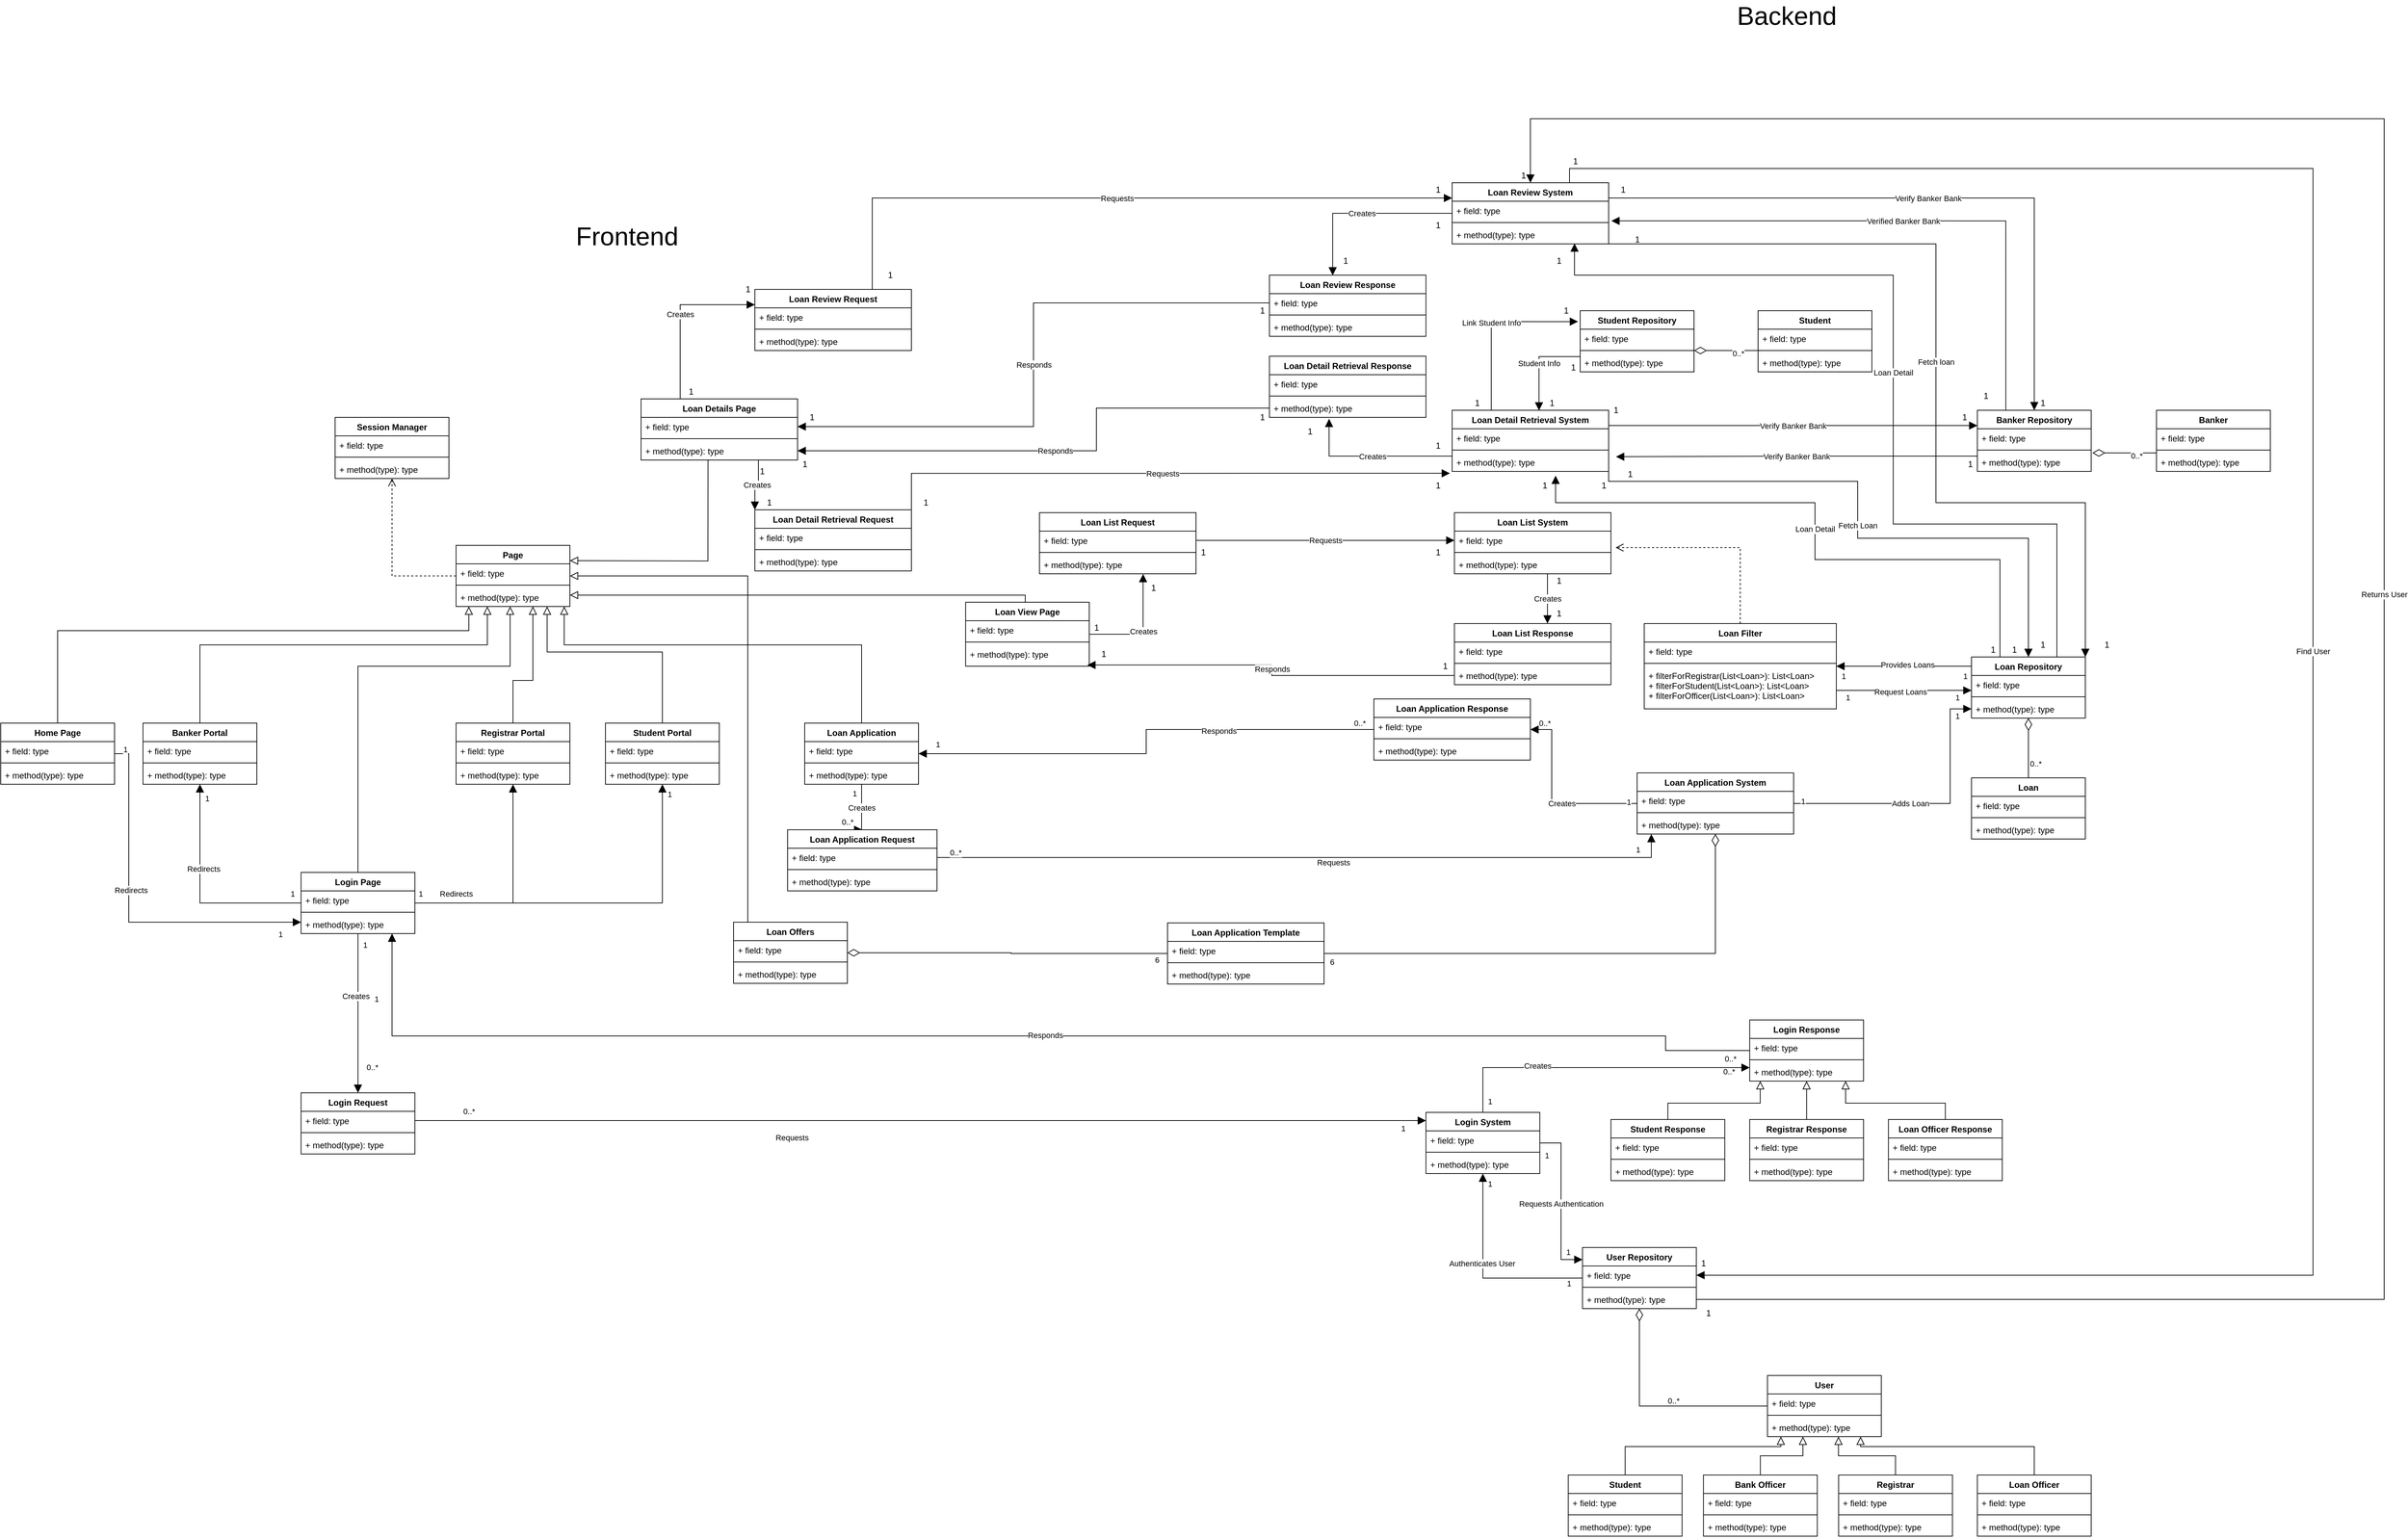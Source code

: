 <mxfile version="14.7.6" type="device"><diagram id="4TO3Gt-hURBaGVeDm2DF" name="Page-1"><mxGraphModel dx="1303" dy="1823" grid="1" gridSize="10" guides="1" tooltips="1" connect="1" arrows="1" fold="1" page="1" pageScale="1" pageWidth="850" pageHeight="1100" math="0" shadow="0"><root><mxCell id="0"/><mxCell id="1" parent="0"/><mxCell id="U5894xS0h4hcTSc0z6Av-33" style="edgeStyle=orthogonalEdgeStyle;rounded=0;orthogonalLoop=1;jettySize=auto;html=1;endArrow=block;endFill=0;endSize=9;" parent="1" source="U5894xS0h4hcTSc0z6Av-1" target="U5894xS0h4hcTSc0z6Av-29" edge="1"><mxGeometry relative="1" as="geometry"><Array as="points"><mxPoint x="130" y="240"/><mxPoint x="708" y="240"/></Array></mxGeometry></mxCell><mxCell id="U5894xS0h4hcTSc0z6Av-166" style="edgeStyle=orthogonalEdgeStyle;rounded=0;orthogonalLoop=1;jettySize=auto;html=1;endArrow=block;endFill=1;endSize=9;" parent="1" source="U5894xS0h4hcTSc0z6Av-1" target="U5894xS0h4hcTSc0z6Av-5" edge="1"><mxGeometry relative="1" as="geometry"><Array as="points"><mxPoint x="230" y="413"/><mxPoint x="230" y="650"/></Array></mxGeometry></mxCell><mxCell id="U5894xS0h4hcTSc0z6Av-167" value="Redirects" style="edgeLabel;html=1;align=center;verticalAlign=middle;resizable=0;points=[];" parent="U5894xS0h4hcTSc0z6Av-166" vertex="1" connectable="0"><mxGeometry x="-0.151" y="2" relative="1" as="geometry"><mxPoint x="1" as="offset"/></mxGeometry></mxCell><mxCell id="U5894xS0h4hcTSc0z6Av-169" value="1" style="edgeLabel;html=1;align=center;verticalAlign=middle;resizable=0;points=[];" parent="U5894xS0h4hcTSc0z6Av-166" vertex="1" connectable="0"><mxGeometry x="-0.94" y="6" relative="1" as="geometry"><mxPoint as="offset"/></mxGeometry></mxCell><mxCell id="U5894xS0h4hcTSc0z6Av-170" value="1" style="edgeLabel;html=1;align=center;verticalAlign=middle;resizable=0;points=[];" parent="U5894xS0h4hcTSc0z6Av-166" vertex="1" connectable="0"><mxGeometry x="0.87" y="-3" relative="1" as="geometry"><mxPoint x="2.83" y="14" as="offset"/></mxGeometry></mxCell><mxCell id="U5894xS0h4hcTSc0z6Av-1" value="Home Page" style="swimlane;fontStyle=1;align=center;verticalAlign=top;childLayout=stackLayout;horizontal=1;startSize=26;horizontalStack=0;resizeParent=1;resizeParentMax=0;resizeLast=0;collapsible=1;marginBottom=0;" parent="1" vertex="1"><mxGeometry x="50" y="370" width="160" height="86" as="geometry"/></mxCell><mxCell id="U5894xS0h4hcTSc0z6Av-2" value="+ field: type" style="text;strokeColor=none;fillColor=none;align=left;verticalAlign=top;spacingLeft=4;spacingRight=4;overflow=hidden;rotatable=0;points=[[0,0.5],[1,0.5]];portConstraint=eastwest;" parent="U5894xS0h4hcTSc0z6Av-1" vertex="1"><mxGeometry y="26" width="160" height="26" as="geometry"/></mxCell><mxCell id="U5894xS0h4hcTSc0z6Av-3" value="" style="line;strokeWidth=1;fillColor=none;align=left;verticalAlign=middle;spacingTop=-1;spacingLeft=3;spacingRight=3;rotatable=0;labelPosition=right;points=[];portConstraint=eastwest;" parent="U5894xS0h4hcTSc0z6Av-1" vertex="1"><mxGeometry y="52" width="160" height="8" as="geometry"/></mxCell><mxCell id="U5894xS0h4hcTSc0z6Av-4" value="+ method(type): type" style="text;strokeColor=none;fillColor=none;align=left;verticalAlign=top;spacingLeft=4;spacingRight=4;overflow=hidden;rotatable=0;points=[[0,0.5],[1,0.5]];portConstraint=eastwest;" parent="U5894xS0h4hcTSc0z6Av-1" vertex="1"><mxGeometry y="60" width="160" height="26" as="geometry"/></mxCell><mxCell id="U5894xS0h4hcTSc0z6Av-35" style="edgeStyle=orthogonalEdgeStyle;rounded=0;orthogonalLoop=1;jettySize=auto;html=1;endArrow=block;endFill=0;endSize=9;" parent="1" source="U5894xS0h4hcTSc0z6Av-5" target="U5894xS0h4hcTSc0z6Av-29" edge="1"><mxGeometry relative="1" as="geometry"><Array as="points"><mxPoint x="552" y="290"/><mxPoint x="766" y="290"/></Array></mxGeometry></mxCell><mxCell id="U5894xS0h4hcTSc0z6Av-113" style="edgeStyle=orthogonalEdgeStyle;rounded=0;orthogonalLoop=1;jettySize=auto;html=1;endArrow=block;endFill=1;endSize=9;" parent="1" source="U5894xS0h4hcTSc0z6Av-5" target="U5894xS0h4hcTSc0z6Av-103" edge="1"><mxGeometry relative="1" as="geometry"/></mxCell><mxCell id="U5894xS0h4hcTSc0z6Av-114" value="Creates" style="edgeLabel;html=1;align=center;verticalAlign=middle;resizable=0;points=[];" parent="U5894xS0h4hcTSc0z6Av-113" vertex="1" connectable="0"><mxGeometry x="-0.299" y="-3" relative="1" as="geometry"><mxPoint y="9.71" as="offset"/></mxGeometry></mxCell><mxCell id="U5894xS0h4hcTSc0z6Av-115" value="1" style="edgeLabel;html=1;align=center;verticalAlign=middle;resizable=0;points=[];" parent="U5894xS0h4hcTSc0z6Av-113" vertex="1" connectable="0"><mxGeometry x="-0.859" relative="1" as="geometry"><mxPoint x="10" as="offset"/></mxGeometry></mxCell><mxCell id="U5894xS0h4hcTSc0z6Av-116" value="0..*" style="edgeLabel;html=1;align=center;verticalAlign=middle;resizable=0;points=[];" parent="U5894xS0h4hcTSc0z6Av-113" vertex="1" connectable="0"><mxGeometry x="0.676" y="-1" relative="1" as="geometry"><mxPoint x="21" as="offset"/></mxGeometry></mxCell><mxCell id="U5894xS0h4hcTSc0z6Av-154" style="edgeStyle=orthogonalEdgeStyle;rounded=0;orthogonalLoop=1;jettySize=auto;html=1;endArrow=block;endFill=1;endSize=9;" parent="1" source="U5894xS0h4hcTSc0z6Av-5" target="U5894xS0h4hcTSc0z6Av-17" edge="1"><mxGeometry relative="1" as="geometry"/></mxCell><mxCell id="U5894xS0h4hcTSc0z6Av-155" style="edgeStyle=orthogonalEdgeStyle;rounded=0;orthogonalLoop=1;jettySize=auto;html=1;endArrow=block;endFill=1;endSize=9;" parent="1" source="U5894xS0h4hcTSc0z6Av-5" target="U5894xS0h4hcTSc0z6Av-21" edge="1"><mxGeometry relative="1" as="geometry"/></mxCell><mxCell id="U5894xS0h4hcTSc0z6Av-160" value="1" style="edgeLabel;html=1;align=center;verticalAlign=middle;resizable=0;points=[];" parent="U5894xS0h4hcTSc0z6Av-155" vertex="1" connectable="0"><mxGeometry x="0.932" y="3" relative="1" as="geometry"><mxPoint x="13" y="-3.26" as="offset"/></mxGeometry></mxCell><mxCell id="U5894xS0h4hcTSc0z6Av-164" value="1" style="edgeLabel;html=1;align=center;verticalAlign=middle;resizable=0;points=[];" parent="U5894xS0h4hcTSc0z6Av-155" vertex="1" connectable="0"><mxGeometry x="-0.913" y="3" relative="1" as="geometry"><mxPoint x="-14.52" y="-10" as="offset"/></mxGeometry></mxCell><mxCell id="U5894xS0h4hcTSc0z6Av-165" value="Redirects" style="edgeLabel;html=1;align=center;verticalAlign=middle;resizable=0;points=[];" parent="U5894xS0h4hcTSc0z6Av-155" vertex="1" connectable="0"><mxGeometry x="-0.869" y="4" relative="1" as="geometry"><mxPoint x="24.05" y="-9" as="offset"/></mxGeometry></mxCell><mxCell id="U5894xS0h4hcTSc0z6Av-162" style="edgeStyle=orthogonalEdgeStyle;rounded=0;orthogonalLoop=1;jettySize=auto;html=1;endArrow=block;endFill=1;endSize=9;" parent="1" source="U5894xS0h4hcTSc0z6Av-5" target="U5894xS0h4hcTSc0z6Av-13" edge="1"><mxGeometry relative="1" as="geometry"/></mxCell><mxCell id="U5894xS0h4hcTSc0z6Av-168" value="Redirects" style="edgeLabel;html=1;align=center;verticalAlign=middle;resizable=0;points=[];" parent="U5894xS0h4hcTSc0z6Av-162" vertex="1" connectable="0"><mxGeometry x="0.233" y="-5" relative="1" as="geometry"><mxPoint as="offset"/></mxGeometry></mxCell><mxCell id="U5894xS0h4hcTSc0z6Av-171" value="1" style="edgeLabel;html=1;align=center;verticalAlign=middle;resizable=0;points=[];" parent="U5894xS0h4hcTSc0z6Av-162" vertex="1" connectable="0"><mxGeometry x="0.874" y="-2" relative="1" as="geometry"><mxPoint x="8" as="offset"/></mxGeometry></mxCell><mxCell id="U5894xS0h4hcTSc0z6Av-172" value="1" style="edgeLabel;html=1;align=center;verticalAlign=middle;resizable=0;points=[];" parent="U5894xS0h4hcTSc0z6Av-162" vertex="1" connectable="0"><mxGeometry x="-0.845" y="-5" relative="1" as="geometry"><mxPoint x="12.03" y="-8" as="offset"/></mxGeometry></mxCell><mxCell id="U5894xS0h4hcTSc0z6Av-5" value="Login Page" style="swimlane;fontStyle=1;align=center;verticalAlign=top;childLayout=stackLayout;horizontal=1;startSize=26;horizontalStack=0;resizeParent=1;resizeParentMax=0;resizeLast=0;collapsible=1;marginBottom=0;" parent="1" vertex="1"><mxGeometry x="472.14" y="580" width="160" height="86" as="geometry"/></mxCell><mxCell id="U5894xS0h4hcTSc0z6Av-6" value="+ field: type" style="text;strokeColor=none;fillColor=none;align=left;verticalAlign=top;spacingLeft=4;spacingRight=4;overflow=hidden;rotatable=0;points=[[0,0.5],[1,0.5]];portConstraint=eastwest;" parent="U5894xS0h4hcTSc0z6Av-5" vertex="1"><mxGeometry y="26" width="160" height="26" as="geometry"/></mxCell><mxCell id="U5894xS0h4hcTSc0z6Av-7" value="" style="line;strokeWidth=1;fillColor=none;align=left;verticalAlign=middle;spacingTop=-1;spacingLeft=3;spacingRight=3;rotatable=0;labelPosition=right;points=[];portConstraint=eastwest;" parent="U5894xS0h4hcTSc0z6Av-5" vertex="1"><mxGeometry y="52" width="160" height="8" as="geometry"/></mxCell><mxCell id="U5894xS0h4hcTSc0z6Av-8" value="+ method(type): type" style="text;strokeColor=none;fillColor=none;align=left;verticalAlign=top;spacingLeft=4;spacingRight=4;overflow=hidden;rotatable=0;points=[[0,0.5],[1,0.5]];portConstraint=eastwest;" parent="U5894xS0h4hcTSc0z6Av-5" vertex="1"><mxGeometry y="60" width="160" height="26" as="geometry"/></mxCell><mxCell id="U5894xS0h4hcTSc0z6Av-34" style="edgeStyle=orthogonalEdgeStyle;rounded=0;orthogonalLoop=1;jettySize=auto;html=1;endArrow=block;endFill=0;endSize=9;" parent="1" source="U5894xS0h4hcTSc0z6Av-13" target="U5894xS0h4hcTSc0z6Av-29" edge="1"><mxGeometry relative="1" as="geometry"><Array as="points"><mxPoint x="330" y="260"/><mxPoint x="734" y="260"/></Array></mxGeometry></mxCell><mxCell id="U5894xS0h4hcTSc0z6Av-13" value="Banker Portal" style="swimlane;fontStyle=1;align=center;verticalAlign=top;childLayout=stackLayout;horizontal=1;startSize=26;horizontalStack=0;resizeParent=1;resizeParentMax=0;resizeLast=0;collapsible=1;marginBottom=0;" parent="1" vertex="1"><mxGeometry x="250" y="370" width="160" height="86" as="geometry"/></mxCell><mxCell id="U5894xS0h4hcTSc0z6Av-14" value="+ field: type" style="text;strokeColor=none;fillColor=none;align=left;verticalAlign=top;spacingLeft=4;spacingRight=4;overflow=hidden;rotatable=0;points=[[0,0.5],[1,0.5]];portConstraint=eastwest;" parent="U5894xS0h4hcTSc0z6Av-13" vertex="1"><mxGeometry y="26" width="160" height="26" as="geometry"/></mxCell><mxCell id="U5894xS0h4hcTSc0z6Av-15" value="" style="line;strokeWidth=1;fillColor=none;align=left;verticalAlign=middle;spacingTop=-1;spacingLeft=3;spacingRight=3;rotatable=0;labelPosition=right;points=[];portConstraint=eastwest;" parent="U5894xS0h4hcTSc0z6Av-13" vertex="1"><mxGeometry y="52" width="160" height="8" as="geometry"/></mxCell><mxCell id="U5894xS0h4hcTSc0z6Av-16" value="+ method(type): type" style="text;strokeColor=none;fillColor=none;align=left;verticalAlign=top;spacingLeft=4;spacingRight=4;overflow=hidden;rotatable=0;points=[[0,0.5],[1,0.5]];portConstraint=eastwest;" parent="U5894xS0h4hcTSc0z6Av-13" vertex="1"><mxGeometry y="60" width="160" height="26" as="geometry"/></mxCell><mxCell id="U5894xS0h4hcTSc0z6Av-37" style="edgeStyle=orthogonalEdgeStyle;rounded=0;orthogonalLoop=1;jettySize=auto;html=1;endArrow=block;endFill=0;endSize=9;" parent="1" source="U5894xS0h4hcTSc0z6Av-17" target="U5894xS0h4hcTSc0z6Av-29" edge="1"><mxGeometry relative="1" as="geometry"><Array as="points"><mxPoint x="770" y="310"/><mxPoint x="798" y="310"/></Array></mxGeometry></mxCell><mxCell id="U5894xS0h4hcTSc0z6Av-17" value="Registrar Portal" style="swimlane;fontStyle=1;align=center;verticalAlign=top;childLayout=stackLayout;horizontal=1;startSize=26;horizontalStack=0;resizeParent=1;resizeParentMax=0;resizeLast=0;collapsible=1;marginBottom=0;" parent="1" vertex="1"><mxGeometry x="690" y="370" width="160" height="86" as="geometry"/></mxCell><mxCell id="U5894xS0h4hcTSc0z6Av-18" value="+ field: type" style="text;strokeColor=none;fillColor=none;align=left;verticalAlign=top;spacingLeft=4;spacingRight=4;overflow=hidden;rotatable=0;points=[[0,0.5],[1,0.5]];portConstraint=eastwest;" parent="U5894xS0h4hcTSc0z6Av-17" vertex="1"><mxGeometry y="26" width="160" height="26" as="geometry"/></mxCell><mxCell id="U5894xS0h4hcTSc0z6Av-19" value="" style="line;strokeWidth=1;fillColor=none;align=left;verticalAlign=middle;spacingTop=-1;spacingLeft=3;spacingRight=3;rotatable=0;labelPosition=right;points=[];portConstraint=eastwest;" parent="U5894xS0h4hcTSc0z6Av-17" vertex="1"><mxGeometry y="52" width="160" height="8" as="geometry"/></mxCell><mxCell id="U5894xS0h4hcTSc0z6Av-20" value="+ method(type): type" style="text;strokeColor=none;fillColor=none;align=left;verticalAlign=top;spacingLeft=4;spacingRight=4;overflow=hidden;rotatable=0;points=[[0,0.5],[1,0.5]];portConstraint=eastwest;" parent="U5894xS0h4hcTSc0z6Av-17" vertex="1"><mxGeometry y="60" width="160" height="26" as="geometry"/></mxCell><mxCell id="U5894xS0h4hcTSc0z6Av-38" style="edgeStyle=orthogonalEdgeStyle;rounded=0;orthogonalLoop=1;jettySize=auto;html=1;endArrow=block;endFill=0;endSize=9;" parent="1" source="U5894xS0h4hcTSc0z6Av-21" target="U5894xS0h4hcTSc0z6Av-29" edge="1"><mxGeometry relative="1" as="geometry"><Array as="points"><mxPoint x="980" y="270"/><mxPoint x="818" y="270"/></Array></mxGeometry></mxCell><mxCell id="U5894xS0h4hcTSc0z6Av-21" value="Student Portal" style="swimlane;fontStyle=1;align=center;verticalAlign=top;childLayout=stackLayout;horizontal=1;startSize=26;horizontalStack=0;resizeParent=1;resizeParentMax=0;resizeLast=0;collapsible=1;marginBottom=0;" parent="1" vertex="1"><mxGeometry x="900" y="370" width="160" height="86" as="geometry"/></mxCell><mxCell id="U5894xS0h4hcTSc0z6Av-22" value="+ field: type" style="text;strokeColor=none;fillColor=none;align=left;verticalAlign=top;spacingLeft=4;spacingRight=4;overflow=hidden;rotatable=0;points=[[0,0.5],[1,0.5]];portConstraint=eastwest;" parent="U5894xS0h4hcTSc0z6Av-21" vertex="1"><mxGeometry y="26" width="160" height="26" as="geometry"/></mxCell><mxCell id="U5894xS0h4hcTSc0z6Av-23" value="" style="line;strokeWidth=1;fillColor=none;align=left;verticalAlign=middle;spacingTop=-1;spacingLeft=3;spacingRight=3;rotatable=0;labelPosition=right;points=[];portConstraint=eastwest;" parent="U5894xS0h4hcTSc0z6Av-21" vertex="1"><mxGeometry y="52" width="160" height="8" as="geometry"/></mxCell><mxCell id="U5894xS0h4hcTSc0z6Av-24" value="+ method(type): type" style="text;strokeColor=none;fillColor=none;align=left;verticalAlign=top;spacingLeft=4;spacingRight=4;overflow=hidden;rotatable=0;points=[[0,0.5],[1,0.5]];portConstraint=eastwest;" parent="U5894xS0h4hcTSc0z6Av-21" vertex="1"><mxGeometry y="60" width="160" height="26" as="geometry"/></mxCell><mxCell id="U5894xS0h4hcTSc0z6Av-39" style="edgeStyle=orthogonalEdgeStyle;rounded=0;orthogonalLoop=1;jettySize=auto;html=1;endArrow=block;endFill=0;endSize=9;" parent="1" source="U5894xS0h4hcTSc0z6Av-25" target="U5894xS0h4hcTSc0z6Av-29" edge="1"><mxGeometry relative="1" as="geometry"><Array as="points"><mxPoint x="1260" y="260"/><mxPoint x="842" y="260"/></Array></mxGeometry></mxCell><mxCell id="U5894xS0h4hcTSc0z6Av-212" value="Creates" style="edgeStyle=orthogonalEdgeStyle;rounded=0;orthogonalLoop=1;jettySize=auto;html=1;entryX=0.5;entryY=0;entryDx=0;entryDy=0;endArrow=block;endFill=1;endSize=9;" parent="1" source="U5894xS0h4hcTSc0z6Av-25" target="U5894xS0h4hcTSc0z6Av-208" edge="1"><mxGeometry relative="1" as="geometry"><Array as="points"><mxPoint x="1260" y="500"/><mxPoint x="1260" y="500"/></Array></mxGeometry></mxCell><mxCell id="U5894xS0h4hcTSc0z6Av-213" value="1" style="edgeLabel;html=1;align=center;verticalAlign=middle;resizable=0;points=[];" parent="U5894xS0h4hcTSc0z6Av-212" vertex="1" connectable="0"><mxGeometry x="-0.618" relative="1" as="geometry"><mxPoint x="-10" as="offset"/></mxGeometry></mxCell><mxCell id="U5894xS0h4hcTSc0z6Av-214" value="0..*" style="edgeLabel;html=1;align=center;verticalAlign=middle;resizable=0;points=[];" parent="U5894xS0h4hcTSc0z6Av-212" vertex="1" connectable="0"><mxGeometry x="0.623" relative="1" as="geometry"><mxPoint x="-20.01" as="offset"/></mxGeometry></mxCell><mxCell id="U5894xS0h4hcTSc0z6Av-25" value="Loan Application" style="swimlane;fontStyle=1;align=center;verticalAlign=top;childLayout=stackLayout;horizontal=1;startSize=26;horizontalStack=0;resizeParent=1;resizeParentMax=0;resizeLast=0;collapsible=1;marginBottom=0;" parent="1" vertex="1"><mxGeometry x="1180" y="370" width="160" height="86" as="geometry"/></mxCell><mxCell id="U5894xS0h4hcTSc0z6Av-26" value="+ field: type" style="text;strokeColor=none;fillColor=none;align=left;verticalAlign=top;spacingLeft=4;spacingRight=4;overflow=hidden;rotatable=0;points=[[0,0.5],[1,0.5]];portConstraint=eastwest;" parent="U5894xS0h4hcTSc0z6Av-25" vertex="1"><mxGeometry y="26" width="160" height="26" as="geometry"/></mxCell><mxCell id="U5894xS0h4hcTSc0z6Av-27" value="" style="line;strokeWidth=1;fillColor=none;align=left;verticalAlign=middle;spacingTop=-1;spacingLeft=3;spacingRight=3;rotatable=0;labelPosition=right;points=[];portConstraint=eastwest;" parent="U5894xS0h4hcTSc0z6Av-25" vertex="1"><mxGeometry y="52" width="160" height="8" as="geometry"/></mxCell><mxCell id="U5894xS0h4hcTSc0z6Av-28" value="+ method(type): type" style="text;strokeColor=none;fillColor=none;align=left;verticalAlign=top;spacingLeft=4;spacingRight=4;overflow=hidden;rotatable=0;points=[[0,0.5],[1,0.5]];portConstraint=eastwest;" parent="U5894xS0h4hcTSc0z6Av-25" vertex="1"><mxGeometry y="60" width="160" height="26" as="geometry"/></mxCell><mxCell id="U5894xS0h4hcTSc0z6Av-173" style="edgeStyle=orthogonalEdgeStyle;rounded=0;orthogonalLoop=1;jettySize=auto;html=1;endArrow=open;endFill=0;endSize=9;dashed=1;" parent="1" source="U5894xS0h4hcTSc0z6Av-29" target="U5894xS0h4hcTSc0z6Av-58" edge="1"><mxGeometry relative="1" as="geometry"/></mxCell><mxCell id="U5894xS0h4hcTSc0z6Av-29" value="Page" style="swimlane;fontStyle=1;align=center;verticalAlign=top;childLayout=stackLayout;horizontal=1;startSize=26;horizontalStack=0;resizeParent=1;resizeParentMax=0;resizeLast=0;collapsible=1;marginBottom=0;" parent="1" vertex="1"><mxGeometry x="690" y="120" width="160" height="86" as="geometry"/></mxCell><mxCell id="U5894xS0h4hcTSc0z6Av-30" value="+ field: type" style="text;strokeColor=none;fillColor=none;align=left;verticalAlign=top;spacingLeft=4;spacingRight=4;overflow=hidden;rotatable=0;points=[[0,0.5],[1,0.5]];portConstraint=eastwest;" parent="U5894xS0h4hcTSc0z6Av-29" vertex="1"><mxGeometry y="26" width="160" height="26" as="geometry"/></mxCell><mxCell id="U5894xS0h4hcTSc0z6Av-31" value="" style="line;strokeWidth=1;fillColor=none;align=left;verticalAlign=middle;spacingTop=-1;spacingLeft=3;spacingRight=3;rotatable=0;labelPosition=right;points=[];portConstraint=eastwest;" parent="U5894xS0h4hcTSc0z6Av-29" vertex="1"><mxGeometry y="52" width="160" height="8" as="geometry"/></mxCell><mxCell id="U5894xS0h4hcTSc0z6Av-32" value="+ method(type): type" style="text;strokeColor=none;fillColor=none;align=left;verticalAlign=top;spacingLeft=4;spacingRight=4;overflow=hidden;rotatable=0;points=[[0,0.5],[1,0.5]];portConstraint=eastwest;" parent="U5894xS0h4hcTSc0z6Av-29" vertex="1"><mxGeometry y="60" width="160" height="26" as="geometry"/></mxCell><mxCell id="U5894xS0h4hcTSc0z6Av-197" style="edgeStyle=orthogonalEdgeStyle;rounded=0;orthogonalLoop=1;jettySize=auto;html=1;endArrow=block;endFill=1;endSize=9;" parent="1" source="U5894xS0h4hcTSc0z6Av-40" target="U5894xS0h4hcTSc0z6Av-192" edge="1"><mxGeometry relative="1" as="geometry"><mxPoint x="2630" y="298.059" as="targetPoint"/><Array as="points"><mxPoint x="2780" y="290"/><mxPoint x="2780" y="290"/></Array></mxGeometry></mxCell><mxCell id="U5894xS0h4hcTSc0z6Av-199" value="Provides Loans" style="edgeLabel;html=1;align=center;verticalAlign=middle;resizable=0;points=[];" parent="U5894xS0h4hcTSc0z6Av-197" vertex="1" connectable="0"><mxGeometry x="0.198" y="-2" relative="1" as="geometry"><mxPoint x="23.81" as="offset"/></mxGeometry></mxCell><mxCell id="U5894xS0h4hcTSc0z6Av-200" value="1" style="edgeLabel;html=1;align=center;verticalAlign=middle;resizable=0;points=[];" parent="U5894xS0h4hcTSc0z6Av-197" vertex="1" connectable="0"><mxGeometry x="-0.907" y="-3" relative="1" as="geometry"><mxPoint y="17" as="offset"/></mxGeometry></mxCell><mxCell id="U5894xS0h4hcTSc0z6Av-201" value="1" style="edgeLabel;html=1;align=center;verticalAlign=middle;resizable=0;points=[];" parent="U5894xS0h4hcTSc0z6Av-197" vertex="1" connectable="0"><mxGeometry x="0.762" y="-2" relative="1" as="geometry"><mxPoint x="-12.38" y="16" as="offset"/></mxGeometry></mxCell><mxCell id="dab5DJ0EOssAKEzubv5f-105" value="Loan Detail" style="edgeStyle=orthogonalEdgeStyle;rounded=0;orthogonalLoop=1;jettySize=auto;html=1;exitX=0.75;exitY=0;exitDx=0;exitDy=0;entryX=0.782;entryY=0.974;entryDx=0;entryDy=0;entryPerimeter=0;endArrow=block;endFill=1;endSize=9;" edge="1" parent="1" source="U5894xS0h4hcTSc0z6Av-40" target="dab5DJ0EOssAKEzubv5f-44"><mxGeometry relative="1" as="geometry"><Array as="points"><mxPoint x="2940" y="90"/><mxPoint x="2710" y="90"/><mxPoint x="2710" y="-260"/><mxPoint x="2262" y="-260"/></Array></mxGeometry></mxCell><mxCell id="dab5DJ0EOssAKEzubv5f-120" value="Loan Detail" style="edgeStyle=orthogonalEdgeStyle;rounded=0;orthogonalLoop=1;jettySize=auto;html=1;exitX=0.25;exitY=0;exitDx=0;exitDy=0;entryX=0.661;entryY=1.231;entryDx=0;entryDy=0;entryPerimeter=0;endArrow=block;endFill=1;endSize=9;" edge="1" parent="1" source="U5894xS0h4hcTSc0z6Av-40" target="dab5DJ0EOssAKEzubv5f-48"><mxGeometry relative="1" as="geometry"><Array as="points"><mxPoint x="2860" y="140"/><mxPoint x="2600" y="140"/><mxPoint x="2600" y="60"/><mxPoint x="2235" y="60"/></Array></mxGeometry></mxCell><mxCell id="U5894xS0h4hcTSc0z6Av-40" value="Loan Repository" style="swimlane;fontStyle=1;align=center;verticalAlign=top;childLayout=stackLayout;horizontal=1;startSize=26;horizontalStack=0;resizeParent=1;resizeParentMax=0;resizeLast=0;collapsible=1;marginBottom=0;" parent="1" vertex="1"><mxGeometry x="2820" y="277" width="160" height="86" as="geometry"/></mxCell><mxCell id="U5894xS0h4hcTSc0z6Av-41" value="+ field: type" style="text;strokeColor=none;fillColor=none;align=left;verticalAlign=top;spacingLeft=4;spacingRight=4;overflow=hidden;rotatable=0;points=[[0,0.5],[1,0.5]];portConstraint=eastwest;" parent="U5894xS0h4hcTSc0z6Av-40" vertex="1"><mxGeometry y="26" width="160" height="26" as="geometry"/></mxCell><mxCell id="U5894xS0h4hcTSc0z6Av-42" value="" style="line;strokeWidth=1;fillColor=none;align=left;verticalAlign=middle;spacingTop=-1;spacingLeft=3;spacingRight=3;rotatable=0;labelPosition=right;points=[];portConstraint=eastwest;" parent="U5894xS0h4hcTSc0z6Av-40" vertex="1"><mxGeometry y="52" width="160" height="8" as="geometry"/></mxCell><mxCell id="U5894xS0h4hcTSc0z6Av-43" value="+ method(type): type" style="text;strokeColor=none;fillColor=none;align=left;verticalAlign=top;spacingLeft=4;spacingRight=4;overflow=hidden;rotatable=0;points=[[0,0.5],[1,0.5]];portConstraint=eastwest;" parent="U5894xS0h4hcTSc0z6Av-40" vertex="1"><mxGeometry y="60" width="160" height="26" as="geometry"/></mxCell><mxCell id="U5894xS0h4hcTSc0z6Av-140" style="edgeStyle=orthogonalEdgeStyle;rounded=0;orthogonalLoop=1;jettySize=auto;html=1;endArrow=diamondThin;endFill=0;endSize=15;" parent="1" source="U5894xS0h4hcTSc0z6Av-53" target="U5894xS0h4hcTSc0z6Av-131" edge="1"><mxGeometry relative="1" as="geometry"/></mxCell><mxCell id="U5894xS0h4hcTSc0z6Av-141" value="0..*" style="edgeLabel;html=1;align=center;verticalAlign=middle;resizable=0;points=[];" parent="U5894xS0h4hcTSc0z6Av-140" vertex="1" connectable="0"><mxGeometry x="-0.177" y="-2" relative="1" as="geometry"><mxPoint x="-2.34" y="-6" as="offset"/></mxGeometry></mxCell><mxCell id="U5894xS0h4hcTSc0z6Av-53" value="User" style="swimlane;fontStyle=1;align=center;verticalAlign=top;childLayout=stackLayout;horizontal=1;startSize=26;horizontalStack=0;resizeParent=1;resizeParentMax=0;resizeLast=0;collapsible=1;marginBottom=0;" parent="1" vertex="1"><mxGeometry x="2533.23" y="1287.5" width="160" height="86" as="geometry"/></mxCell><mxCell id="U5894xS0h4hcTSc0z6Av-54" value="+ field: type" style="text;strokeColor=none;fillColor=none;align=left;verticalAlign=top;spacingLeft=4;spacingRight=4;overflow=hidden;rotatable=0;points=[[0,0.5],[1,0.5]];portConstraint=eastwest;" parent="U5894xS0h4hcTSc0z6Av-53" vertex="1"><mxGeometry y="26" width="160" height="26" as="geometry"/></mxCell><mxCell id="U5894xS0h4hcTSc0z6Av-55" value="" style="line;strokeWidth=1;fillColor=none;align=left;verticalAlign=middle;spacingTop=-1;spacingLeft=3;spacingRight=3;rotatable=0;labelPosition=right;points=[];portConstraint=eastwest;" parent="U5894xS0h4hcTSc0z6Av-53" vertex="1"><mxGeometry y="52" width="160" height="8" as="geometry"/></mxCell><mxCell id="U5894xS0h4hcTSc0z6Av-56" value="+ method(type): type" style="text;strokeColor=none;fillColor=none;align=left;verticalAlign=top;spacingLeft=4;spacingRight=4;overflow=hidden;rotatable=0;points=[[0,0.5],[1,0.5]];portConstraint=eastwest;" parent="U5894xS0h4hcTSc0z6Av-53" vertex="1"><mxGeometry y="60" width="160" height="26" as="geometry"/></mxCell><mxCell id="U5894xS0h4hcTSc0z6Av-58" value="Session Manager" style="swimlane;fontStyle=1;align=center;verticalAlign=top;childLayout=stackLayout;horizontal=1;startSize=26;horizontalStack=0;resizeParent=1;resizeParentMax=0;resizeLast=0;collapsible=1;marginBottom=0;" parent="1" vertex="1"><mxGeometry x="520" y="-60" width="160" height="86" as="geometry"/></mxCell><mxCell id="U5894xS0h4hcTSc0z6Av-59" value="+ field: type" style="text;strokeColor=none;fillColor=none;align=left;verticalAlign=top;spacingLeft=4;spacingRight=4;overflow=hidden;rotatable=0;points=[[0,0.5],[1,0.5]];portConstraint=eastwest;" parent="U5894xS0h4hcTSc0z6Av-58" vertex="1"><mxGeometry y="26" width="160" height="26" as="geometry"/></mxCell><mxCell id="U5894xS0h4hcTSc0z6Av-60" value="" style="line;strokeWidth=1;fillColor=none;align=left;verticalAlign=middle;spacingTop=-1;spacingLeft=3;spacingRight=3;rotatable=0;labelPosition=right;points=[];portConstraint=eastwest;" parent="U5894xS0h4hcTSc0z6Av-58" vertex="1"><mxGeometry y="52" width="160" height="8" as="geometry"/></mxCell><mxCell id="U5894xS0h4hcTSc0z6Av-61" value="+ method(type): type" style="text;strokeColor=none;fillColor=none;align=left;verticalAlign=top;spacingLeft=4;spacingRight=4;overflow=hidden;rotatable=0;points=[[0,0.5],[1,0.5]];portConstraint=eastwest;" parent="U5894xS0h4hcTSc0z6Av-58" vertex="1"><mxGeometry y="60" width="160" height="26" as="geometry"/></mxCell><mxCell id="U5894xS0h4hcTSc0z6Av-80" style="edgeStyle=orthogonalEdgeStyle;rounded=0;orthogonalLoop=1;jettySize=auto;html=1;endArrow=block;endFill=0;endSize=9;" parent="1" source="U5894xS0h4hcTSc0z6Av-62" target="U5894xS0h4hcTSc0z6Av-53" edge="1"><mxGeometry relative="1" as="geometry"><Array as="points"><mxPoint x="2333.03" y="1387.5"/><mxPoint x="2552.03" y="1387.5"/></Array></mxGeometry></mxCell><mxCell id="U5894xS0h4hcTSc0z6Av-62" value="Student" style="swimlane;fontStyle=1;align=center;verticalAlign=top;childLayout=stackLayout;horizontal=1;startSize=26;horizontalStack=0;resizeParent=1;resizeParentMax=0;resizeLast=0;collapsible=1;marginBottom=0;" parent="1" vertex="1"><mxGeometry x="2253.23" y="1427.5" width="160" height="86" as="geometry"/></mxCell><mxCell id="U5894xS0h4hcTSc0z6Av-63" value="+ field: type" style="text;strokeColor=none;fillColor=none;align=left;verticalAlign=top;spacingLeft=4;spacingRight=4;overflow=hidden;rotatable=0;points=[[0,0.5],[1,0.5]];portConstraint=eastwest;" parent="U5894xS0h4hcTSc0z6Av-62" vertex="1"><mxGeometry y="26" width="160" height="26" as="geometry"/></mxCell><mxCell id="U5894xS0h4hcTSc0z6Av-64" value="" style="line;strokeWidth=1;fillColor=none;align=left;verticalAlign=middle;spacingTop=-1;spacingLeft=3;spacingRight=3;rotatable=0;labelPosition=right;points=[];portConstraint=eastwest;" parent="U5894xS0h4hcTSc0z6Av-62" vertex="1"><mxGeometry y="52" width="160" height="8" as="geometry"/></mxCell><mxCell id="U5894xS0h4hcTSc0z6Av-65" value="+ method(type): type" style="text;strokeColor=none;fillColor=none;align=left;verticalAlign=top;spacingLeft=4;spacingRight=4;overflow=hidden;rotatable=0;points=[[0,0.5],[1,0.5]];portConstraint=eastwest;" parent="U5894xS0h4hcTSc0z6Av-62" vertex="1"><mxGeometry y="60" width="160" height="26" as="geometry"/></mxCell><mxCell id="U5894xS0h4hcTSc0z6Av-81" style="edgeStyle=orthogonalEdgeStyle;rounded=0;orthogonalLoop=1;jettySize=auto;html=1;endArrow=block;endFill=0;endSize=9;" parent="1" source="U5894xS0h4hcTSc0z6Av-66" target="U5894xS0h4hcTSc0z6Av-53" edge="1"><mxGeometry relative="1" as="geometry"><Array as="points"><mxPoint x="2523.03" y="1400.5"/><mxPoint x="2583.03" y="1400.5"/></Array></mxGeometry></mxCell><mxCell id="U5894xS0h4hcTSc0z6Av-66" value="Bank Officer" style="swimlane;fontStyle=1;align=center;verticalAlign=top;childLayout=stackLayout;horizontal=1;startSize=26;horizontalStack=0;resizeParent=1;resizeParentMax=0;resizeLast=0;collapsible=1;marginBottom=0;" parent="1" vertex="1"><mxGeometry x="2443.23" y="1427.5" width="160" height="86" as="geometry"/></mxCell><mxCell id="U5894xS0h4hcTSc0z6Av-67" value="+ field: type" style="text;strokeColor=none;fillColor=none;align=left;verticalAlign=top;spacingLeft=4;spacingRight=4;overflow=hidden;rotatable=0;points=[[0,0.5],[1,0.5]];portConstraint=eastwest;" parent="U5894xS0h4hcTSc0z6Av-66" vertex="1"><mxGeometry y="26" width="160" height="26" as="geometry"/></mxCell><mxCell id="U5894xS0h4hcTSc0z6Av-68" value="" style="line;strokeWidth=1;fillColor=none;align=left;verticalAlign=middle;spacingTop=-1;spacingLeft=3;spacingRight=3;rotatable=0;labelPosition=right;points=[];portConstraint=eastwest;" parent="U5894xS0h4hcTSc0z6Av-66" vertex="1"><mxGeometry y="52" width="160" height="8" as="geometry"/></mxCell><mxCell id="U5894xS0h4hcTSc0z6Av-69" value="+ method(type): type" style="text;strokeColor=none;fillColor=none;align=left;verticalAlign=top;spacingLeft=4;spacingRight=4;overflow=hidden;rotatable=0;points=[[0,0.5],[1,0.5]];portConstraint=eastwest;" parent="U5894xS0h4hcTSc0z6Av-66" vertex="1"><mxGeometry y="60" width="160" height="26" as="geometry"/></mxCell><mxCell id="U5894xS0h4hcTSc0z6Av-82" style="edgeStyle=orthogonalEdgeStyle;rounded=0;orthogonalLoop=1;jettySize=auto;html=1;endArrow=block;endFill=0;endSize=9;" parent="1" source="U5894xS0h4hcTSc0z6Av-71" target="U5894xS0h4hcTSc0z6Av-53" edge="1"><mxGeometry relative="1" as="geometry"><Array as="points"><mxPoint x="2713.03" y="1400.5"/><mxPoint x="2633.03" y="1400.5"/></Array></mxGeometry></mxCell><mxCell id="U5894xS0h4hcTSc0z6Av-71" value="Registrar" style="swimlane;fontStyle=1;align=center;verticalAlign=top;childLayout=stackLayout;horizontal=1;startSize=26;horizontalStack=0;resizeParent=1;resizeParentMax=0;resizeLast=0;collapsible=1;marginBottom=0;" parent="1" vertex="1"><mxGeometry x="2633.23" y="1427.5" width="160" height="86" as="geometry"/></mxCell><mxCell id="U5894xS0h4hcTSc0z6Av-72" value="+ field: type" style="text;strokeColor=none;fillColor=none;align=left;verticalAlign=top;spacingLeft=4;spacingRight=4;overflow=hidden;rotatable=0;points=[[0,0.5],[1,0.5]];portConstraint=eastwest;" parent="U5894xS0h4hcTSc0z6Av-71" vertex="1"><mxGeometry y="26" width="160" height="26" as="geometry"/></mxCell><mxCell id="U5894xS0h4hcTSc0z6Av-73" value="" style="line;strokeWidth=1;fillColor=none;align=left;verticalAlign=middle;spacingTop=-1;spacingLeft=3;spacingRight=3;rotatable=0;labelPosition=right;points=[];portConstraint=eastwest;" parent="U5894xS0h4hcTSc0z6Av-71" vertex="1"><mxGeometry y="52" width="160" height="8" as="geometry"/></mxCell><mxCell id="U5894xS0h4hcTSc0z6Av-74" value="+ method(type): type" style="text;strokeColor=none;fillColor=none;align=left;verticalAlign=top;spacingLeft=4;spacingRight=4;overflow=hidden;rotatable=0;points=[[0,0.5],[1,0.5]];portConstraint=eastwest;" parent="U5894xS0h4hcTSc0z6Av-71" vertex="1"><mxGeometry y="60" width="160" height="26" as="geometry"/></mxCell><mxCell id="U5894xS0h4hcTSc0z6Av-83" style="edgeStyle=orthogonalEdgeStyle;rounded=0;orthogonalLoop=1;jettySize=auto;html=1;endArrow=block;endFill=0;endSize=9;" parent="1" source="U5894xS0h4hcTSc0z6Av-76" target="U5894xS0h4hcTSc0z6Av-53" edge="1"><mxGeometry relative="1" as="geometry"><Array as="points"><mxPoint x="2908.03" y="1387.5"/><mxPoint x="2664.03" y="1387.5"/></Array></mxGeometry></mxCell><mxCell id="U5894xS0h4hcTSc0z6Av-76" value="Loan Officer" style="swimlane;fontStyle=1;align=center;verticalAlign=top;childLayout=stackLayout;horizontal=1;startSize=26;horizontalStack=0;resizeParent=1;resizeParentMax=0;resizeLast=0;collapsible=1;marginBottom=0;" parent="1" vertex="1"><mxGeometry x="2828.23" y="1427.5" width="160" height="86" as="geometry"/></mxCell><mxCell id="U5894xS0h4hcTSc0z6Av-77" value="+ field: type" style="text;strokeColor=none;fillColor=none;align=left;verticalAlign=top;spacingLeft=4;spacingRight=4;overflow=hidden;rotatable=0;points=[[0,0.5],[1,0.5]];portConstraint=eastwest;" parent="U5894xS0h4hcTSc0z6Av-76" vertex="1"><mxGeometry y="26" width="160" height="26" as="geometry"/></mxCell><mxCell id="U5894xS0h4hcTSc0z6Av-78" value="" style="line;strokeWidth=1;fillColor=none;align=left;verticalAlign=middle;spacingTop=-1;spacingLeft=3;spacingRight=3;rotatable=0;labelPosition=right;points=[];portConstraint=eastwest;" parent="U5894xS0h4hcTSc0z6Av-76" vertex="1"><mxGeometry y="52" width="160" height="8" as="geometry"/></mxCell><mxCell id="U5894xS0h4hcTSc0z6Av-79" value="+ method(type): type" style="text;strokeColor=none;fillColor=none;align=left;verticalAlign=top;spacingLeft=4;spacingRight=4;overflow=hidden;rotatable=0;points=[[0,0.5],[1,0.5]];portConstraint=eastwest;" parent="U5894xS0h4hcTSc0z6Av-76" vertex="1"><mxGeometry y="60" width="160" height="26" as="geometry"/></mxCell><mxCell id="U5894xS0h4hcTSc0z6Av-126" style="edgeStyle=orthogonalEdgeStyle;rounded=0;orthogonalLoop=1;jettySize=auto;html=1;endArrow=block;endFill=1;endSize=9;" parent="1" source="U5894xS0h4hcTSc0z6Av-84" target="U5894xS0h4hcTSc0z6Av-5" edge="1"><mxGeometry relative="1" as="geometry"><Array as="points"><mxPoint x="2390" y="830"/><mxPoint x="2390" y="810"/><mxPoint x="600" y="810"/></Array></mxGeometry></mxCell><mxCell id="U5894xS0h4hcTSc0z6Av-127" value="Responds" style="edgeLabel;html=1;align=center;verticalAlign=middle;resizable=0;points=[];" parent="U5894xS0h4hcTSc0z6Av-126" vertex="1" connectable="0"><mxGeometry x="-0.025" y="-1" relative="1" as="geometry"><mxPoint as="offset"/></mxGeometry></mxCell><mxCell id="U5894xS0h4hcTSc0z6Av-128" value="0..*" style="edgeLabel;html=1;align=center;verticalAlign=middle;resizable=0;points=[];" parent="U5894xS0h4hcTSc0z6Av-126" vertex="1" connectable="0"><mxGeometry x="-0.936" y="-2" relative="1" as="geometry"><mxPoint x="37.29" y="31.52" as="offset"/></mxGeometry></mxCell><mxCell id="U5894xS0h4hcTSc0z6Av-129" value="1" style="edgeLabel;html=1;align=center;verticalAlign=middle;resizable=0;points=[];" parent="U5894xS0h4hcTSc0z6Av-126" vertex="1" connectable="0"><mxGeometry x="0.919" y="-1" relative="1" as="geometry"><mxPoint x="-23.05" y="8" as="offset"/></mxGeometry></mxCell><mxCell id="U5894xS0h4hcTSc0z6Av-84" value="Login Response" style="swimlane;fontStyle=1;align=center;verticalAlign=top;childLayout=stackLayout;horizontal=1;startSize=26;horizontalStack=0;resizeParent=1;resizeParentMax=0;resizeLast=0;collapsible=1;marginBottom=0;" parent="1" vertex="1"><mxGeometry x="2508.23" y="787.5" width="160" height="86" as="geometry"/></mxCell><mxCell id="U5894xS0h4hcTSc0z6Av-85" value="+ field: type" style="text;strokeColor=none;fillColor=none;align=left;verticalAlign=top;spacingLeft=4;spacingRight=4;overflow=hidden;rotatable=0;points=[[0,0.5],[1,0.5]];portConstraint=eastwest;" parent="U5894xS0h4hcTSc0z6Av-84" vertex="1"><mxGeometry y="26" width="160" height="26" as="geometry"/></mxCell><mxCell id="U5894xS0h4hcTSc0z6Av-86" value="" style="line;strokeWidth=1;fillColor=none;align=left;verticalAlign=middle;spacingTop=-1;spacingLeft=3;spacingRight=3;rotatable=0;labelPosition=right;points=[];portConstraint=eastwest;" parent="U5894xS0h4hcTSc0z6Av-84" vertex="1"><mxGeometry y="52" width="160" height="8" as="geometry"/></mxCell><mxCell id="U5894xS0h4hcTSc0z6Av-87" value="+ method(type): type" style="text;strokeColor=none;fillColor=none;align=left;verticalAlign=top;spacingLeft=4;spacingRight=4;overflow=hidden;rotatable=0;points=[[0,0.5],[1,0.5]];portConstraint=eastwest;" parent="U5894xS0h4hcTSc0z6Av-84" vertex="1"><mxGeometry y="60" width="160" height="26" as="geometry"/></mxCell><mxCell id="U5894xS0h4hcTSc0z6Av-101" style="edgeStyle=orthogonalEdgeStyle;rounded=0;orthogonalLoop=1;jettySize=auto;html=1;endArrow=block;endFill=0;endSize=9;" parent="1" source="U5894xS0h4hcTSc0z6Av-88" target="U5894xS0h4hcTSc0z6Av-84" edge="1"><mxGeometry relative="1" as="geometry"/></mxCell><mxCell id="U5894xS0h4hcTSc0z6Av-88" value="Registrar Response" style="swimlane;fontStyle=1;align=center;verticalAlign=top;childLayout=stackLayout;horizontal=1;startSize=26;horizontalStack=0;resizeParent=1;resizeParentMax=0;resizeLast=0;collapsible=1;marginBottom=0;" parent="1" vertex="1"><mxGeometry x="2508.23" y="927.5" width="160" height="86" as="geometry"/></mxCell><mxCell id="U5894xS0h4hcTSc0z6Av-89" value="+ field: type" style="text;strokeColor=none;fillColor=none;align=left;verticalAlign=top;spacingLeft=4;spacingRight=4;overflow=hidden;rotatable=0;points=[[0,0.5],[1,0.5]];portConstraint=eastwest;" parent="U5894xS0h4hcTSc0z6Av-88" vertex="1"><mxGeometry y="26" width="160" height="26" as="geometry"/></mxCell><mxCell id="U5894xS0h4hcTSc0z6Av-90" value="" style="line;strokeWidth=1;fillColor=none;align=left;verticalAlign=middle;spacingTop=-1;spacingLeft=3;spacingRight=3;rotatable=0;labelPosition=right;points=[];portConstraint=eastwest;" parent="U5894xS0h4hcTSc0z6Av-88" vertex="1"><mxGeometry y="52" width="160" height="8" as="geometry"/></mxCell><mxCell id="U5894xS0h4hcTSc0z6Av-91" value="+ method(type): type" style="text;strokeColor=none;fillColor=none;align=left;verticalAlign=top;spacingLeft=4;spacingRight=4;overflow=hidden;rotatable=0;points=[[0,0.5],[1,0.5]];portConstraint=eastwest;" parent="U5894xS0h4hcTSc0z6Av-88" vertex="1"><mxGeometry y="60" width="160" height="26" as="geometry"/></mxCell><mxCell id="U5894xS0h4hcTSc0z6Av-100" style="edgeStyle=orthogonalEdgeStyle;rounded=0;orthogonalLoop=1;jettySize=auto;html=1;endArrow=block;endFill=0;endSize=9;" parent="1" source="U5894xS0h4hcTSc0z6Av-92" target="U5894xS0h4hcTSc0z6Av-84" edge="1"><mxGeometry relative="1" as="geometry"><Array as="points"><mxPoint x="2393.03" y="904.5"/><mxPoint x="2523.03" y="904.5"/></Array></mxGeometry></mxCell><mxCell id="U5894xS0h4hcTSc0z6Av-92" value="Student Response" style="swimlane;fontStyle=1;align=center;verticalAlign=top;childLayout=stackLayout;horizontal=1;startSize=26;horizontalStack=0;resizeParent=1;resizeParentMax=0;resizeLast=0;collapsible=1;marginBottom=0;" parent="1" vertex="1"><mxGeometry x="2313.23" y="927.5" width="160" height="86" as="geometry"/></mxCell><mxCell id="U5894xS0h4hcTSc0z6Av-93" value="+ field: type" style="text;strokeColor=none;fillColor=none;align=left;verticalAlign=top;spacingLeft=4;spacingRight=4;overflow=hidden;rotatable=0;points=[[0,0.5],[1,0.5]];portConstraint=eastwest;" parent="U5894xS0h4hcTSc0z6Av-92" vertex="1"><mxGeometry y="26" width="160" height="26" as="geometry"/></mxCell><mxCell id="U5894xS0h4hcTSc0z6Av-94" value="" style="line;strokeWidth=1;fillColor=none;align=left;verticalAlign=middle;spacingTop=-1;spacingLeft=3;spacingRight=3;rotatable=0;labelPosition=right;points=[];portConstraint=eastwest;" parent="U5894xS0h4hcTSc0z6Av-92" vertex="1"><mxGeometry y="52" width="160" height="8" as="geometry"/></mxCell><mxCell id="U5894xS0h4hcTSc0z6Av-95" value="+ method(type): type" style="text;strokeColor=none;fillColor=none;align=left;verticalAlign=top;spacingLeft=4;spacingRight=4;overflow=hidden;rotatable=0;points=[[0,0.5],[1,0.5]];portConstraint=eastwest;" parent="U5894xS0h4hcTSc0z6Av-92" vertex="1"><mxGeometry y="60" width="160" height="26" as="geometry"/></mxCell><mxCell id="U5894xS0h4hcTSc0z6Av-102" style="edgeStyle=orthogonalEdgeStyle;rounded=0;orthogonalLoop=1;jettySize=auto;html=1;endArrow=block;endFill=0;endSize=9;" parent="1" source="U5894xS0h4hcTSc0z6Av-96" target="U5894xS0h4hcTSc0z6Av-84" edge="1"><mxGeometry relative="1" as="geometry"><Array as="points"><mxPoint x="2783.03" y="904.5"/><mxPoint x="2643.03" y="904.5"/></Array></mxGeometry></mxCell><mxCell id="U5894xS0h4hcTSc0z6Av-96" value="Loan Officer Response" style="swimlane;fontStyle=1;align=center;verticalAlign=top;childLayout=stackLayout;horizontal=1;startSize=26;horizontalStack=0;resizeParent=1;resizeParentMax=0;resizeLast=0;collapsible=1;marginBottom=0;" parent="1" vertex="1"><mxGeometry x="2703.23" y="927.5" width="160" height="86" as="geometry"/></mxCell><mxCell id="U5894xS0h4hcTSc0z6Av-97" value="+ field: type" style="text;strokeColor=none;fillColor=none;align=left;verticalAlign=top;spacingLeft=4;spacingRight=4;overflow=hidden;rotatable=0;points=[[0,0.5],[1,0.5]];portConstraint=eastwest;" parent="U5894xS0h4hcTSc0z6Av-96" vertex="1"><mxGeometry y="26" width="160" height="26" as="geometry"/></mxCell><mxCell id="U5894xS0h4hcTSc0z6Av-98" value="" style="line;strokeWidth=1;fillColor=none;align=left;verticalAlign=middle;spacingTop=-1;spacingLeft=3;spacingRight=3;rotatable=0;labelPosition=right;points=[];portConstraint=eastwest;" parent="U5894xS0h4hcTSc0z6Av-96" vertex="1"><mxGeometry y="52" width="160" height="8" as="geometry"/></mxCell><mxCell id="U5894xS0h4hcTSc0z6Av-99" value="+ method(type): type" style="text;strokeColor=none;fillColor=none;align=left;verticalAlign=top;spacingLeft=4;spacingRight=4;overflow=hidden;rotatable=0;points=[[0,0.5],[1,0.5]];portConstraint=eastwest;" parent="U5894xS0h4hcTSc0z6Av-96" vertex="1"><mxGeometry y="60" width="160" height="26" as="geometry"/></mxCell><mxCell id="U5894xS0h4hcTSc0z6Av-103" value="Login Request" style="swimlane;fontStyle=1;align=center;verticalAlign=top;childLayout=stackLayout;horizontal=1;startSize=26;horizontalStack=0;resizeParent=1;resizeParentMax=0;resizeLast=0;collapsible=1;marginBottom=0;" parent="1" vertex="1"><mxGeometry x="472.14" y="890" width="160" height="86" as="geometry"/></mxCell><mxCell id="U5894xS0h4hcTSc0z6Av-104" value="+ field: type" style="text;strokeColor=none;fillColor=none;align=left;verticalAlign=top;spacingLeft=4;spacingRight=4;overflow=hidden;rotatable=0;points=[[0,0.5],[1,0.5]];portConstraint=eastwest;" parent="U5894xS0h4hcTSc0z6Av-103" vertex="1"><mxGeometry y="26" width="160" height="26" as="geometry"/></mxCell><mxCell id="U5894xS0h4hcTSc0z6Av-105" value="" style="line;strokeWidth=1;fillColor=none;align=left;verticalAlign=middle;spacingTop=-1;spacingLeft=3;spacingRight=3;rotatable=0;labelPosition=right;points=[];portConstraint=eastwest;" parent="U5894xS0h4hcTSc0z6Av-103" vertex="1"><mxGeometry y="52" width="160" height="8" as="geometry"/></mxCell><mxCell id="U5894xS0h4hcTSc0z6Av-106" value="+ method(type): type" style="text;strokeColor=none;fillColor=none;align=left;verticalAlign=top;spacingLeft=4;spacingRight=4;overflow=hidden;rotatable=0;points=[[0,0.5],[1,0.5]];portConstraint=eastwest;" parent="U5894xS0h4hcTSc0z6Av-103" vertex="1"><mxGeometry y="60" width="160" height="26" as="geometry"/></mxCell><mxCell id="U5894xS0h4hcTSc0z6Av-122" style="edgeStyle=orthogonalEdgeStyle;rounded=0;orthogonalLoop=1;jettySize=auto;html=1;endArrow=block;endFill=1;endSize=9;" parent="1" source="U5894xS0h4hcTSc0z6Av-107" target="U5894xS0h4hcTSc0z6Av-84" edge="1"><mxGeometry relative="1" as="geometry"><Array as="points"><mxPoint x="2133.03" y="854.5"/></Array></mxGeometry></mxCell><mxCell id="U5894xS0h4hcTSc0z6Av-123" value="Creates" style="edgeLabel;html=1;align=center;verticalAlign=middle;resizable=0;points=[];" parent="U5894xS0h4hcTSc0z6Av-122" vertex="1" connectable="0"><mxGeometry x="-0.362" y="3" relative="1" as="geometry"><mxPoint as="offset"/></mxGeometry></mxCell><mxCell id="U5894xS0h4hcTSc0z6Av-124" value="1" style="edgeLabel;html=1;align=center;verticalAlign=middle;resizable=0;points=[];" parent="U5894xS0h4hcTSc0z6Av-122" vertex="1" connectable="0"><mxGeometry x="-0.929" y="-1" relative="1" as="geometry"><mxPoint x="9" as="offset"/></mxGeometry></mxCell><mxCell id="U5894xS0h4hcTSc0z6Av-125" value="0..*" style="edgeLabel;html=1;align=center;verticalAlign=middle;resizable=0;points=[];" parent="U5894xS0h4hcTSc0z6Av-122" vertex="1" connectable="0"><mxGeometry x="0.875" y="5" relative="1" as="geometry"><mxPoint y="-8" as="offset"/></mxGeometry></mxCell><mxCell id="U5894xS0h4hcTSc0z6Av-142" value="1" style="edgeStyle=orthogonalEdgeStyle;rounded=0;orthogonalLoop=1;jettySize=auto;html=1;endArrow=block;endFill=1;endSize=9;" parent="1" source="U5894xS0h4hcTSc0z6Av-107" target="U5894xS0h4hcTSc0z6Av-131" edge="1"><mxGeometry x="-0.912" y="-17" relative="1" as="geometry"><Array as="points"><mxPoint x="2243.03" y="960.5"/><mxPoint x="2243.03" y="1124.5"/></Array><mxPoint as="offset"/></mxGeometry></mxCell><mxCell id="U5894xS0h4hcTSc0z6Av-143" value="Requests Authentication" style="edgeLabel;html=1;align=center;verticalAlign=middle;resizable=0;points=[];" parent="U5894xS0h4hcTSc0z6Av-142" vertex="1" connectable="0"><mxGeometry x="-0.212" y="-5" relative="1" as="geometry"><mxPoint x="5" y="27" as="offset"/></mxGeometry></mxCell><mxCell id="U5894xS0h4hcTSc0z6Av-144" value="1" style="edgeLabel;html=1;align=center;verticalAlign=middle;resizable=0;points=[];" parent="U5894xS0h4hcTSc0z6Av-142" vertex="1" connectable="0"><mxGeometry x="0.707" y="2" relative="1" as="geometry"><mxPoint x="7.97" y="-7.83" as="offset"/></mxGeometry></mxCell><mxCell id="U5894xS0h4hcTSc0z6Av-107" value="Login System" style="swimlane;fontStyle=1;align=center;verticalAlign=top;childLayout=stackLayout;horizontal=1;startSize=26;horizontalStack=0;resizeParent=1;resizeParentMax=0;resizeLast=0;collapsible=1;marginBottom=0;" parent="1" vertex="1"><mxGeometry x="2053.23" y="917.5" width="160" height="86" as="geometry"/></mxCell><mxCell id="U5894xS0h4hcTSc0z6Av-108" value="+ field: type" style="text;strokeColor=none;fillColor=none;align=left;verticalAlign=top;spacingLeft=4;spacingRight=4;overflow=hidden;rotatable=0;points=[[0,0.5],[1,0.5]];portConstraint=eastwest;" parent="U5894xS0h4hcTSc0z6Av-107" vertex="1"><mxGeometry y="26" width="160" height="26" as="geometry"/></mxCell><mxCell id="U5894xS0h4hcTSc0z6Av-109" value="" style="line;strokeWidth=1;fillColor=none;align=left;verticalAlign=middle;spacingTop=-1;spacingLeft=3;spacingRight=3;rotatable=0;labelPosition=right;points=[];portConstraint=eastwest;" parent="U5894xS0h4hcTSc0z6Av-107" vertex="1"><mxGeometry y="52" width="160" height="8" as="geometry"/></mxCell><mxCell id="U5894xS0h4hcTSc0z6Av-110" value="+ method(type): type" style="text;strokeColor=none;fillColor=none;align=left;verticalAlign=top;spacingLeft=4;spacingRight=4;overflow=hidden;rotatable=0;points=[[0,0.5],[1,0.5]];portConstraint=eastwest;" parent="U5894xS0h4hcTSc0z6Av-107" vertex="1"><mxGeometry y="60" width="160" height="26" as="geometry"/></mxCell><mxCell id="U5894xS0h4hcTSc0z6Av-118" style="edgeStyle=orthogonalEdgeStyle;rounded=0;orthogonalLoop=1;jettySize=auto;html=1;endArrow=block;endFill=1;endSize=9;" parent="1" source="U5894xS0h4hcTSc0z6Av-104" target="U5894xS0h4hcTSc0z6Av-107" edge="1"><mxGeometry relative="1" as="geometry"><Array as="points"><mxPoint x="552" y="926"/></Array></mxGeometry></mxCell><mxCell id="U5894xS0h4hcTSc0z6Av-119" value="Requests" style="edgeLabel;html=1;align=center;verticalAlign=middle;resizable=0;points=[];" parent="U5894xS0h4hcTSc0z6Av-118" vertex="1" connectable="0"><mxGeometry x="-0.25" y="3" relative="1" as="geometry"><mxPoint x="-3" y="27" as="offset"/></mxGeometry></mxCell><mxCell id="U5894xS0h4hcTSc0z6Av-120" value="0..*" style="edgeLabel;html=1;align=center;verticalAlign=middle;resizable=0;points=[];" parent="U5894xS0h4hcTSc0z6Av-118" vertex="1" connectable="0"><mxGeometry x="-0.894" y="3" relative="1" as="geometry"><mxPoint y="-10" as="offset"/></mxGeometry></mxCell><mxCell id="U5894xS0h4hcTSc0z6Av-121" value="1" style="edgeLabel;html=1;align=center;verticalAlign=middle;resizable=0;points=[];" parent="U5894xS0h4hcTSc0z6Av-118" vertex="1" connectable="0"><mxGeometry x="0.801" y="-2" relative="1" as="geometry"><mxPoint x="108.69" y="9" as="offset"/></mxGeometry></mxCell><mxCell id="U5894xS0h4hcTSc0z6Av-145" style="edgeStyle=orthogonalEdgeStyle;rounded=0;orthogonalLoop=1;jettySize=auto;html=1;endArrow=block;endFill=1;endSize=9;" parent="1" source="U5894xS0h4hcTSc0z6Av-131" target="U5894xS0h4hcTSc0z6Av-107" edge="1"><mxGeometry relative="1" as="geometry"/></mxCell><mxCell id="U5894xS0h4hcTSc0z6Av-146" value="Authenticates User" style="edgeLabel;html=1;align=center;verticalAlign=middle;resizable=0;points=[];" parent="U5894xS0h4hcTSc0z6Av-145" vertex="1" connectable="0"><mxGeometry x="0.122" y="1" relative="1" as="geometry"><mxPoint as="offset"/></mxGeometry></mxCell><mxCell id="U5894xS0h4hcTSc0z6Av-147" value="1" style="edgeLabel;html=1;align=center;verticalAlign=middle;resizable=0;points=[];" parent="U5894xS0h4hcTSc0z6Av-145" vertex="1" connectable="0"><mxGeometry x="0.866" relative="1" as="geometry"><mxPoint x="9.97" y="-4.97" as="offset"/></mxGeometry></mxCell><mxCell id="U5894xS0h4hcTSc0z6Av-148" value="1" style="edgeLabel;html=1;align=center;verticalAlign=middle;resizable=0;points=[];" parent="U5894xS0h4hcTSc0z6Av-145" vertex="1" connectable="0"><mxGeometry x="-0.958" y="-2" relative="1" as="geometry"><mxPoint x="-13.71" y="9" as="offset"/></mxGeometry></mxCell><mxCell id="U5894xS0h4hcTSc0z6Av-131" value="User Repository" style="swimlane;fontStyle=1;align=center;verticalAlign=top;childLayout=stackLayout;horizontal=1;startSize=26;horizontalStack=0;resizeParent=1;resizeParentMax=0;resizeLast=0;collapsible=1;marginBottom=0;" parent="1" vertex="1"><mxGeometry x="2273.23" y="1107.5" width="160" height="86" as="geometry"/></mxCell><mxCell id="U5894xS0h4hcTSc0z6Av-132" value="+ field: type" style="text;strokeColor=none;fillColor=none;align=left;verticalAlign=top;spacingLeft=4;spacingRight=4;overflow=hidden;rotatable=0;points=[[0,0.5],[1,0.5]];portConstraint=eastwest;" parent="U5894xS0h4hcTSc0z6Av-131" vertex="1"><mxGeometry y="26" width="160" height="26" as="geometry"/></mxCell><mxCell id="U5894xS0h4hcTSc0z6Av-133" value="" style="line;strokeWidth=1;fillColor=none;align=left;verticalAlign=middle;spacingTop=-1;spacingLeft=3;spacingRight=3;rotatable=0;labelPosition=right;points=[];portConstraint=eastwest;" parent="U5894xS0h4hcTSc0z6Av-131" vertex="1"><mxGeometry y="52" width="160" height="8" as="geometry"/></mxCell><mxCell id="U5894xS0h4hcTSc0z6Av-134" value="+ method(type): type" style="text;strokeColor=none;fillColor=none;align=left;verticalAlign=top;spacingLeft=4;spacingRight=4;overflow=hidden;rotatable=0;points=[[0,0.5],[1,0.5]];portConstraint=eastwest;" parent="U5894xS0h4hcTSc0z6Av-131" vertex="1"><mxGeometry y="60" width="160" height="26" as="geometry"/></mxCell><mxCell id="U5894xS0h4hcTSc0z6Av-179" style="edgeStyle=orthogonalEdgeStyle;rounded=0;orthogonalLoop=1;jettySize=auto;html=1;endArrow=block;endFill=0;endSize=9;" parent="1" source="U5894xS0h4hcTSc0z6Av-175" target="U5894xS0h4hcTSc0z6Av-29" edge="1"><mxGeometry relative="1" as="geometry"><Array as="points"><mxPoint x="1490" y="190"/></Array></mxGeometry></mxCell><mxCell id="dab5DJ0EOssAKEzubv5f-14" value="Creates" style="edgeStyle=orthogonalEdgeStyle;rounded=0;orthogonalLoop=1;jettySize=auto;html=1;exitX=1;exitY=0.5;exitDx=0;exitDy=0;entryX=0.662;entryY=1.011;entryDx=0;entryDy=0;entryPerimeter=0;endSize=9;endArrow=block;endFill=1;" edge="1" parent="1" source="U5894xS0h4hcTSc0z6Av-175" target="dab5DJ0EOssAKEzubv5f-4"><mxGeometry relative="1" as="geometry"/></mxCell><mxCell id="U5894xS0h4hcTSc0z6Av-175" value="Loan View Page" style="swimlane;fontStyle=1;align=center;verticalAlign=top;childLayout=stackLayout;horizontal=1;startSize=26;horizontalStack=0;resizeParent=1;resizeParentMax=0;resizeLast=0;collapsible=1;marginBottom=0;" parent="1" vertex="1"><mxGeometry x="1406.2" y="200" width="173.8" height="90" as="geometry"/></mxCell><mxCell id="U5894xS0h4hcTSc0z6Av-176" value="+ field: type" style="text;strokeColor=none;fillColor=none;align=left;verticalAlign=top;spacingLeft=4;spacingRight=4;overflow=hidden;rotatable=0;points=[[0,0.5],[1,0.5]];portConstraint=eastwest;" parent="U5894xS0h4hcTSc0z6Av-175" vertex="1"><mxGeometry y="26" width="173.8" height="26" as="geometry"/></mxCell><mxCell id="U5894xS0h4hcTSc0z6Av-177" value="" style="line;strokeWidth=1;fillColor=none;align=left;verticalAlign=middle;spacingTop=-1;spacingLeft=3;spacingRight=3;rotatable=0;labelPosition=right;points=[];portConstraint=eastwest;" parent="U5894xS0h4hcTSc0z6Av-175" vertex="1"><mxGeometry y="52" width="173.8" height="8" as="geometry"/></mxCell><mxCell id="U5894xS0h4hcTSc0z6Av-178" value="+ method(type): type" style="text;strokeColor=none;fillColor=none;align=left;verticalAlign=top;spacingLeft=4;spacingRight=4;overflow=hidden;rotatable=0;points=[[0,0.5],[1,0.5]];portConstraint=eastwest;" parent="U5894xS0h4hcTSc0z6Av-175" vertex="1"><mxGeometry y="60" width="173.8" height="30" as="geometry"/></mxCell><mxCell id="U5894xS0h4hcTSc0z6Av-190" style="edgeStyle=orthogonalEdgeStyle;rounded=0;orthogonalLoop=1;jettySize=auto;html=1;endArrow=diamondThin;endFill=0;endSize=15;" parent="1" source="U5894xS0h4hcTSc0z6Av-181" target="U5894xS0h4hcTSc0z6Av-40" edge="1"><mxGeometry relative="1" as="geometry"/></mxCell><mxCell id="U5894xS0h4hcTSc0z6Av-191" value="0..*" style="edgeLabel;html=1;align=center;verticalAlign=middle;resizable=0;points=[];" parent="U5894xS0h4hcTSc0z6Av-190" vertex="1" connectable="0"><mxGeometry x="-0.282" y="-6" relative="1" as="geometry"><mxPoint x="4" y="10" as="offset"/></mxGeometry></mxCell><mxCell id="U5894xS0h4hcTSc0z6Av-181" value="Loan" style="swimlane;fontStyle=1;align=center;verticalAlign=top;childLayout=stackLayout;horizontal=1;startSize=26;horizontalStack=0;resizeParent=1;resizeParentMax=0;resizeLast=0;collapsible=1;marginBottom=0;" parent="1" vertex="1"><mxGeometry x="2820" y="447" width="160" height="86" as="geometry"/></mxCell><mxCell id="U5894xS0h4hcTSc0z6Av-182" value="+ field: type" style="text;strokeColor=none;fillColor=none;align=left;verticalAlign=top;spacingLeft=4;spacingRight=4;overflow=hidden;rotatable=0;points=[[0,0.5],[1,0.5]];portConstraint=eastwest;" parent="U5894xS0h4hcTSc0z6Av-181" vertex="1"><mxGeometry y="26" width="160" height="26" as="geometry"/></mxCell><mxCell id="U5894xS0h4hcTSc0z6Av-183" value="" style="line;strokeWidth=1;fillColor=none;align=left;verticalAlign=middle;spacingTop=-1;spacingLeft=3;spacingRight=3;rotatable=0;labelPosition=right;points=[];portConstraint=eastwest;" parent="U5894xS0h4hcTSc0z6Av-181" vertex="1"><mxGeometry y="52" width="160" height="8" as="geometry"/></mxCell><mxCell id="U5894xS0h4hcTSc0z6Av-184" value="+ method(type): type" style="text;strokeColor=none;fillColor=none;align=left;verticalAlign=top;spacingLeft=4;spacingRight=4;overflow=hidden;rotatable=0;points=[[0,0.5],[1,0.5]];portConstraint=eastwest;" parent="U5894xS0h4hcTSc0z6Av-181" vertex="1"><mxGeometry y="60" width="160" height="26" as="geometry"/></mxCell><mxCell id="U5894xS0h4hcTSc0z6Av-202" style="edgeStyle=orthogonalEdgeStyle;rounded=0;orthogonalLoop=1;jettySize=auto;html=1;endArrow=block;endFill=1;endSize=9;" parent="1" source="U5894xS0h4hcTSc0z6Av-192" target="U5894xS0h4hcTSc0z6Av-40" edge="1"><mxGeometry relative="1" as="geometry"><Array as="points"><mxPoint x="2770" y="324"/><mxPoint x="2770" y="324"/></Array></mxGeometry></mxCell><mxCell id="U5894xS0h4hcTSc0z6Av-203" value="Request Loans" style="edgeLabel;html=1;align=center;verticalAlign=middle;resizable=0;points=[];" parent="U5894xS0h4hcTSc0z6Av-202" vertex="1" connectable="0"><mxGeometry x="-0.057" y="-2" relative="1" as="geometry"><mxPoint as="offset"/></mxGeometry></mxCell><mxCell id="U5894xS0h4hcTSc0z6Av-204" value="1" style="edgeLabel;html=1;align=center;verticalAlign=middle;resizable=0;points=[];" parent="U5894xS0h4hcTSc0z6Av-202" vertex="1" connectable="0"><mxGeometry x="-0.839" y="3" relative="1" as="geometry"><mxPoint y="13" as="offset"/></mxGeometry></mxCell><mxCell id="U5894xS0h4hcTSc0z6Av-205" value="1" style="edgeLabel;html=1;align=center;verticalAlign=middle;resizable=0;points=[];" parent="U5894xS0h4hcTSc0z6Av-202" vertex="1" connectable="0"><mxGeometry x="0.765" y="-2" relative="1" as="geometry"><mxPoint x="2.38" y="8" as="offset"/></mxGeometry></mxCell><mxCell id="dab5DJ0EOssAKEzubv5f-16" style="edgeStyle=orthogonalEdgeStyle;rounded=0;orthogonalLoop=1;jettySize=auto;html=1;exitX=0.5;exitY=0;exitDx=0;exitDy=0;entryX=1.03;entryY=-0.418;entryDx=0;entryDy=0;entryPerimeter=0;endArrow=open;endFill=0;endSize=9;dashed=1;" edge="1" parent="1" source="U5894xS0h4hcTSc0z6Av-192" target="dab5DJ0EOssAKEzubv5f-12"><mxGeometry relative="1" as="geometry"/></mxCell><mxCell id="U5894xS0h4hcTSc0z6Av-192" value="Loan Filter" style="swimlane;fontStyle=1;align=center;verticalAlign=top;childLayout=stackLayout;horizontal=1;startSize=26;horizontalStack=0;resizeParent=1;resizeParentMax=0;resizeLast=0;collapsible=1;marginBottom=0;" parent="1" vertex="1"><mxGeometry x="2360" y="230" width="270" height="120" as="geometry"/></mxCell><mxCell id="U5894xS0h4hcTSc0z6Av-193" value="+ field: type" style="text;strokeColor=none;fillColor=none;align=left;verticalAlign=top;spacingLeft=4;spacingRight=4;overflow=hidden;rotatable=0;points=[[0,0.5],[1,0.5]];portConstraint=eastwest;" parent="U5894xS0h4hcTSc0z6Av-192" vertex="1"><mxGeometry y="26" width="270" height="26" as="geometry"/></mxCell><mxCell id="U5894xS0h4hcTSc0z6Av-194" value="" style="line;strokeWidth=1;fillColor=none;align=left;verticalAlign=middle;spacingTop=-1;spacingLeft=3;spacingRight=3;rotatable=0;labelPosition=right;points=[];portConstraint=eastwest;" parent="U5894xS0h4hcTSc0z6Av-192" vertex="1"><mxGeometry y="52" width="270" height="8" as="geometry"/></mxCell><mxCell id="U5894xS0h4hcTSc0z6Av-195" value="+ filterForRegistrar(List&lt;Loan&gt;): List&lt;Loan&gt;&#10;+ filterForStudent(List&lt;Loan&gt;): List&lt;Loan&gt;&#10;+ filterForOfficer(List&lt;Loan&gt;): List&lt;Loan&gt;" style="text;strokeColor=none;fillColor=none;align=left;verticalAlign=top;spacingLeft=4;spacingRight=4;overflow=hidden;rotatable=0;points=[[0,0.5],[1,0.5]];portConstraint=eastwest;" parent="U5894xS0h4hcTSc0z6Av-192" vertex="1"><mxGeometry y="60" width="270" height="60" as="geometry"/></mxCell><mxCell id="U5894xS0h4hcTSc0z6Av-206" value="&lt;font style=&quot;font-size: 36px&quot;&gt;Frontend&lt;/font&gt;" style="text;html=1;align=center;verticalAlign=middle;resizable=0;points=[];autosize=1;" parent="1" vertex="1"><mxGeometry x="850" y="-330" width="160" height="30" as="geometry"/></mxCell><mxCell id="U5894xS0h4hcTSc0z6Av-207" value="&lt;font style=&quot;font-size: 36px&quot;&gt;Backend&lt;/font&gt;" style="text;html=1;align=center;verticalAlign=middle;resizable=0;points=[];autosize=1;" parent="1" vertex="1"><mxGeometry x="2480" y="-640" width="160" height="30" as="geometry"/></mxCell><mxCell id="U5894xS0h4hcTSc0z6Av-208" value="Loan Application Request" style="swimlane;fontStyle=1;align=center;verticalAlign=top;childLayout=stackLayout;horizontal=1;startSize=26;horizontalStack=0;resizeParent=1;resizeParentMax=0;resizeLast=0;collapsible=1;marginBottom=0;" parent="1" vertex="1"><mxGeometry x="1156" y="520" width="210" height="86" as="geometry"/></mxCell><mxCell id="U5894xS0h4hcTSc0z6Av-209" value="+ field: type" style="text;strokeColor=none;fillColor=none;align=left;verticalAlign=top;spacingLeft=4;spacingRight=4;overflow=hidden;rotatable=0;points=[[0,0.5],[1,0.5]];portConstraint=eastwest;" parent="U5894xS0h4hcTSc0z6Av-208" vertex="1"><mxGeometry y="26" width="210" height="26" as="geometry"/></mxCell><mxCell id="U5894xS0h4hcTSc0z6Av-210" value="" style="line;strokeWidth=1;fillColor=none;align=left;verticalAlign=middle;spacingTop=-1;spacingLeft=3;spacingRight=3;rotatable=0;labelPosition=right;points=[];portConstraint=eastwest;" parent="U5894xS0h4hcTSc0z6Av-208" vertex="1"><mxGeometry y="52" width="210" height="8" as="geometry"/></mxCell><mxCell id="U5894xS0h4hcTSc0z6Av-211" value="+ method(type): type" style="text;strokeColor=none;fillColor=none;align=left;verticalAlign=top;spacingLeft=4;spacingRight=4;overflow=hidden;rotatable=0;points=[[0,0.5],[1,0.5]];portConstraint=eastwest;" parent="U5894xS0h4hcTSc0z6Av-208" vertex="1"><mxGeometry y="60" width="210" height="26" as="geometry"/></mxCell><mxCell id="U5894xS0h4hcTSc0z6Av-236" style="edgeStyle=orthogonalEdgeStyle;rounded=0;orthogonalLoop=1;jettySize=auto;html=1;endArrow=block;endFill=1;endSize=9;" parent="1" source="U5894xS0h4hcTSc0z6Av-215" target="U5894xS0h4hcTSc0z6Av-25" edge="1"><mxGeometry relative="1" as="geometry"><Array as="points"><mxPoint x="1660" y="379"/><mxPoint x="1660" y="413"/></Array></mxGeometry></mxCell><mxCell id="U5894xS0h4hcTSc0z6Av-237" value="Responds" style="edgeLabel;html=1;align=center;verticalAlign=middle;resizable=0;points=[];" parent="U5894xS0h4hcTSc0z6Av-236" vertex="1" connectable="0"><mxGeometry x="-0.353" y="2" relative="1" as="geometry"><mxPoint as="offset"/></mxGeometry></mxCell><mxCell id="U5894xS0h4hcTSc0z6Av-238" value="0..*" style="edgeLabel;html=1;align=center;verticalAlign=middle;resizable=0;points=[];" parent="U5894xS0h4hcTSc0z6Av-236" vertex="1" connectable="0"><mxGeometry x="-0.917" y="-4" relative="1" as="geometry"><mxPoint x="8" y="-5" as="offset"/></mxGeometry></mxCell><mxCell id="U5894xS0h4hcTSc0z6Av-239" value="1" style="edgeLabel;html=1;align=center;verticalAlign=middle;resizable=0;points=[];" parent="U5894xS0h4hcTSc0z6Av-236" vertex="1" connectable="0"><mxGeometry x="0.92" relative="1" as="geometry"><mxPoint y="-13" as="offset"/></mxGeometry></mxCell><mxCell id="U5894xS0h4hcTSc0z6Av-215" value="Loan Application Response" style="swimlane;fontStyle=1;align=center;verticalAlign=top;childLayout=stackLayout;horizontal=1;startSize=26;horizontalStack=0;resizeParent=1;resizeParentMax=0;resizeLast=0;collapsible=1;marginBottom=0;" parent="1" vertex="1"><mxGeometry x="1980" y="336" width="220" height="86" as="geometry"/></mxCell><mxCell id="U5894xS0h4hcTSc0z6Av-216" value="+ field: type" style="text;strokeColor=none;fillColor=none;align=left;verticalAlign=top;spacingLeft=4;spacingRight=4;overflow=hidden;rotatable=0;points=[[0,0.5],[1,0.5]];portConstraint=eastwest;" parent="U5894xS0h4hcTSc0z6Av-215" vertex="1"><mxGeometry y="26" width="220" height="26" as="geometry"/></mxCell><mxCell id="U5894xS0h4hcTSc0z6Av-217" value="" style="line;strokeWidth=1;fillColor=none;align=left;verticalAlign=middle;spacingTop=-1;spacingLeft=3;spacingRight=3;rotatable=0;labelPosition=right;points=[];portConstraint=eastwest;" parent="U5894xS0h4hcTSc0z6Av-215" vertex="1"><mxGeometry y="52" width="220" height="8" as="geometry"/></mxCell><mxCell id="U5894xS0h4hcTSc0z6Av-218" value="+ method(type): type" style="text;strokeColor=none;fillColor=none;align=left;verticalAlign=top;spacingLeft=4;spacingRight=4;overflow=hidden;rotatable=0;points=[[0,0.5],[1,0.5]];portConstraint=eastwest;" parent="U5894xS0h4hcTSc0z6Av-215" vertex="1"><mxGeometry y="60" width="220" height="26" as="geometry"/></mxCell><mxCell id="U5894xS0h4hcTSc0z6Av-240" style="edgeStyle=orthogonalEdgeStyle;rounded=0;orthogonalLoop=1;jettySize=auto;html=1;endArrow=diamondThin;endFill=0;endSize=15;" parent="1" source="U5894xS0h4hcTSc0z6Av-219" target="U5894xS0h4hcTSc0z6Av-224" edge="1"><mxGeometry relative="1" as="geometry"/></mxCell><mxCell id="U5894xS0h4hcTSc0z6Av-241" value="6" style="edgeLabel;html=1;align=center;verticalAlign=middle;resizable=0;points=[];" parent="U5894xS0h4hcTSc0z6Av-240" vertex="1" connectable="0"><mxGeometry x="0.182" relative="1" as="geometry"><mxPoint x="-414" y="12" as="offset"/></mxGeometry></mxCell><mxCell id="ICq3at3qQsqo-Xsjsg6L-17" style="edgeStyle=orthogonalEdgeStyle;rounded=0;orthogonalLoop=1;jettySize=auto;html=1;endArrow=diamondThin;endFill=0;endSize=15;" parent="1" source="U5894xS0h4hcTSc0z6Av-219" target="ICq3at3qQsqo-Xsjsg6L-13" edge="1"><mxGeometry relative="1" as="geometry"/></mxCell><mxCell id="ICq3at3qQsqo-Xsjsg6L-19" value="6" style="edgeLabel;html=1;align=center;verticalAlign=middle;resizable=0;points=[];" parent="ICq3at3qQsqo-Xsjsg6L-17" vertex="1" connectable="0"><mxGeometry x="-0.931" y="-1" relative="1" as="geometry"><mxPoint y="10" as="offset"/></mxGeometry></mxCell><mxCell id="U5894xS0h4hcTSc0z6Av-219" value="Loan Application Template" style="swimlane;fontStyle=1;align=center;verticalAlign=top;childLayout=stackLayout;horizontal=1;startSize=26;horizontalStack=0;resizeParent=1;resizeParentMax=0;resizeLast=0;collapsible=1;marginBottom=0;" parent="1" vertex="1"><mxGeometry x="1690" y="651" width="220" height="86" as="geometry"/></mxCell><mxCell id="U5894xS0h4hcTSc0z6Av-220" value="+ field: type" style="text;strokeColor=none;fillColor=none;align=left;verticalAlign=top;spacingLeft=4;spacingRight=4;overflow=hidden;rotatable=0;points=[[0,0.5],[1,0.5]];portConstraint=eastwest;" parent="U5894xS0h4hcTSc0z6Av-219" vertex="1"><mxGeometry y="26" width="220" height="26" as="geometry"/></mxCell><mxCell id="U5894xS0h4hcTSc0z6Av-221" value="" style="line;strokeWidth=1;fillColor=none;align=left;verticalAlign=middle;spacingTop=-1;spacingLeft=3;spacingRight=3;rotatable=0;labelPosition=right;points=[];portConstraint=eastwest;" parent="U5894xS0h4hcTSc0z6Av-219" vertex="1"><mxGeometry y="52" width="220" height="8" as="geometry"/></mxCell><mxCell id="U5894xS0h4hcTSc0z6Av-222" value="+ method(type): type" style="text;strokeColor=none;fillColor=none;align=left;verticalAlign=top;spacingLeft=4;spacingRight=4;overflow=hidden;rotatable=0;points=[[0,0.5],[1,0.5]];portConstraint=eastwest;" parent="U5894xS0h4hcTSc0z6Av-219" vertex="1"><mxGeometry y="60" width="220" height="26" as="geometry"/></mxCell><mxCell id="U5894xS0h4hcTSc0z6Av-232" style="edgeStyle=orthogonalEdgeStyle;rounded=0;orthogonalLoop=1;jettySize=auto;html=1;endArrow=block;endFill=1;endSize=9;" parent="1" source="U5894xS0h4hcTSc0z6Av-224" target="U5894xS0h4hcTSc0z6Av-215" edge="1"><mxGeometry relative="1" as="geometry"><Array as="points"><mxPoint x="2230" y="483"/><mxPoint x="2230" y="379"/></Array></mxGeometry></mxCell><mxCell id="U5894xS0h4hcTSc0z6Av-233" value="Creates" style="edgeLabel;html=1;align=center;verticalAlign=middle;resizable=0;points=[];" parent="U5894xS0h4hcTSc0z6Av-232" vertex="1" connectable="0"><mxGeometry x="-0.165" relative="1" as="geometry"><mxPoint as="offset"/></mxGeometry></mxCell><mxCell id="U5894xS0h4hcTSc0z6Av-234" value="1" style="edgeLabel;html=1;align=center;verticalAlign=middle;resizable=0;points=[];" parent="U5894xS0h4hcTSc0z6Av-232" vertex="1" connectable="0"><mxGeometry x="-0.905" y="-2" relative="1" as="geometry"><mxPoint as="offset"/></mxGeometry></mxCell><mxCell id="U5894xS0h4hcTSc0z6Av-235" value="0..*" style="edgeLabel;html=1;align=center;verticalAlign=middle;resizable=0;points=[];" parent="U5894xS0h4hcTSc0z6Av-232" vertex="1" connectable="0"><mxGeometry x="0.795" y="2" relative="1" as="geometry"><mxPoint x="-5.9" y="-11" as="offset"/></mxGeometry></mxCell><mxCell id="U5894xS0h4hcTSc0z6Av-242" style="edgeStyle=orthogonalEdgeStyle;rounded=0;orthogonalLoop=1;jettySize=auto;html=1;endArrow=block;endFill=1;endSize=9;" parent="1" source="U5894xS0h4hcTSc0z6Av-224" target="U5894xS0h4hcTSc0z6Av-40" edge="1"><mxGeometry relative="1" as="geometry"><Array as="points"><mxPoint x="2790" y="483"/><mxPoint x="2790" y="350"/></Array></mxGeometry></mxCell><mxCell id="U5894xS0h4hcTSc0z6Av-243" value="Adds Loan" style="edgeLabel;html=1;align=center;verticalAlign=middle;resizable=0;points=[];" parent="U5894xS0h4hcTSc0z6Av-242" vertex="1" connectable="0"><mxGeometry x="-0.146" relative="1" as="geometry"><mxPoint as="offset"/></mxGeometry></mxCell><mxCell id="U5894xS0h4hcTSc0z6Av-244" value="1" style="edgeLabel;html=1;align=center;verticalAlign=middle;resizable=0;points=[];" parent="U5894xS0h4hcTSc0z6Av-242" vertex="1" connectable="0"><mxGeometry x="-0.931" y="3" relative="1" as="geometry"><mxPoint as="offset"/></mxGeometry></mxCell><mxCell id="U5894xS0h4hcTSc0z6Av-245" value="1" style="edgeLabel;html=1;align=center;verticalAlign=middle;resizable=0;points=[];" parent="U5894xS0h4hcTSc0z6Av-242" vertex="1" connectable="0"><mxGeometry x="0.877" y="-1" relative="1" as="geometry"><mxPoint x="3.54" y="8.97" as="offset"/></mxGeometry></mxCell><mxCell id="U5894xS0h4hcTSc0z6Av-224" value="Loan Application System" style="swimlane;fontStyle=1;align=center;verticalAlign=top;childLayout=stackLayout;horizontal=1;startSize=26;horizontalStack=0;resizeParent=1;resizeParentMax=0;resizeLast=0;collapsible=1;marginBottom=0;" parent="1" vertex="1"><mxGeometry x="2350" y="440" width="220" height="86" as="geometry"/></mxCell><mxCell id="U5894xS0h4hcTSc0z6Av-225" value="+ field: type" style="text;strokeColor=none;fillColor=none;align=left;verticalAlign=top;spacingLeft=4;spacingRight=4;overflow=hidden;rotatable=0;points=[[0,0.5],[1,0.5]];portConstraint=eastwest;" parent="U5894xS0h4hcTSc0z6Av-224" vertex="1"><mxGeometry y="26" width="220" height="26" as="geometry"/></mxCell><mxCell id="U5894xS0h4hcTSc0z6Av-226" value="" style="line;strokeWidth=1;fillColor=none;align=left;verticalAlign=middle;spacingTop=-1;spacingLeft=3;spacingRight=3;rotatable=0;labelPosition=right;points=[];portConstraint=eastwest;" parent="U5894xS0h4hcTSc0z6Av-224" vertex="1"><mxGeometry y="52" width="220" height="8" as="geometry"/></mxCell><mxCell id="U5894xS0h4hcTSc0z6Av-227" value="+ method(type): type" style="text;strokeColor=none;fillColor=none;align=left;verticalAlign=top;spacingLeft=4;spacingRight=4;overflow=hidden;rotatable=0;points=[[0,0.5],[1,0.5]];portConstraint=eastwest;" parent="U5894xS0h4hcTSc0z6Av-224" vertex="1"><mxGeometry y="60" width="220" height="26" as="geometry"/></mxCell><mxCell id="U5894xS0h4hcTSc0z6Av-228" style="edgeStyle=orthogonalEdgeStyle;rounded=0;orthogonalLoop=1;jettySize=auto;html=1;endArrow=block;endFill=1;endSize=9;" parent="1" source="U5894xS0h4hcTSc0z6Av-209" target="U5894xS0h4hcTSc0z6Av-224" edge="1"><mxGeometry relative="1" as="geometry"><Array as="points"><mxPoint x="2370" y="559"/></Array></mxGeometry></mxCell><mxCell id="U5894xS0h4hcTSc0z6Av-229" value="Requests" style="edgeLabel;html=1;align=center;verticalAlign=middle;resizable=0;points=[];" parent="U5894xS0h4hcTSc0z6Av-228" vertex="1" connectable="0"><mxGeometry x="0.073" y="-7" relative="1" as="geometry"><mxPoint as="offset"/></mxGeometry></mxCell><mxCell id="U5894xS0h4hcTSc0z6Av-230" value="0..*" style="edgeLabel;html=1;align=center;verticalAlign=middle;resizable=0;points=[];" parent="U5894xS0h4hcTSc0z6Av-228" vertex="1" connectable="0"><mxGeometry x="-0.95" y="7" relative="1" as="geometry"><mxPoint as="offset"/></mxGeometry></mxCell><mxCell id="U5894xS0h4hcTSc0z6Av-231" value="1" style="edgeLabel;html=1;align=center;verticalAlign=middle;resizable=0;points=[];" parent="U5894xS0h4hcTSc0z6Av-228" vertex="1" connectable="0"><mxGeometry x="0.902" y="11" relative="1" as="geometry"><mxPoint x="-1" as="offset"/></mxGeometry></mxCell><mxCell id="ICq3at3qQsqo-Xsjsg6L-18" style="edgeStyle=orthogonalEdgeStyle;rounded=0;orthogonalLoop=1;jettySize=auto;html=1;endArrow=block;endFill=0;endSize=9;" parent="1" source="ICq3at3qQsqo-Xsjsg6L-13" target="U5894xS0h4hcTSc0z6Av-29" edge="1"><mxGeometry relative="1" as="geometry"><Array as="points"><mxPoint x="1100" y="163"/></Array></mxGeometry></mxCell><mxCell id="ICq3at3qQsqo-Xsjsg6L-13" value="Loan Offers" style="swimlane;fontStyle=1;align=center;verticalAlign=top;childLayout=stackLayout;horizontal=1;startSize=26;horizontalStack=0;resizeParent=1;resizeParentMax=0;resizeLast=0;collapsible=1;marginBottom=0;" parent="1" vertex="1"><mxGeometry x="1080" y="650" width="160" height="86" as="geometry"/></mxCell><mxCell id="ICq3at3qQsqo-Xsjsg6L-14" value="+ field: type" style="text;strokeColor=none;fillColor=none;align=left;verticalAlign=top;spacingLeft=4;spacingRight=4;overflow=hidden;rotatable=0;points=[[0,0.5],[1,0.5]];portConstraint=eastwest;" parent="ICq3at3qQsqo-Xsjsg6L-13" vertex="1"><mxGeometry y="26" width="160" height="26" as="geometry"/></mxCell><mxCell id="ICq3at3qQsqo-Xsjsg6L-15" value="" style="line;strokeWidth=1;fillColor=none;align=left;verticalAlign=middle;spacingTop=-1;spacingLeft=3;spacingRight=3;rotatable=0;labelPosition=right;points=[];portConstraint=eastwest;" parent="ICq3at3qQsqo-Xsjsg6L-13" vertex="1"><mxGeometry y="52" width="160" height="8" as="geometry"/></mxCell><mxCell id="ICq3at3qQsqo-Xsjsg6L-16" value="+ method(type): type" style="text;strokeColor=none;fillColor=none;align=left;verticalAlign=top;spacingLeft=4;spacingRight=4;overflow=hidden;rotatable=0;points=[[0,0.5],[1,0.5]];portConstraint=eastwest;" parent="ICq3at3qQsqo-Xsjsg6L-13" vertex="1"><mxGeometry y="60" width="160" height="26" as="geometry"/></mxCell><mxCell id="dab5DJ0EOssAKEzubv5f-1" value="Loan List Request" style="swimlane;fontStyle=1;align=center;verticalAlign=top;childLayout=stackLayout;horizontal=1;startSize=26;horizontalStack=0;resizeParent=1;resizeParentMax=0;resizeLast=0;collapsible=1;marginBottom=0;" vertex="1" parent="1"><mxGeometry x="1510" y="74" width="220" height="86" as="geometry"/></mxCell><mxCell id="dab5DJ0EOssAKEzubv5f-2" value="+ field: type" style="text;strokeColor=none;fillColor=none;align=left;verticalAlign=top;spacingLeft=4;spacingRight=4;overflow=hidden;rotatable=0;points=[[0,0.5],[1,0.5]];portConstraint=eastwest;" vertex="1" parent="dab5DJ0EOssAKEzubv5f-1"><mxGeometry y="26" width="220" height="26" as="geometry"/></mxCell><mxCell id="dab5DJ0EOssAKEzubv5f-3" value="" style="line;strokeWidth=1;fillColor=none;align=left;verticalAlign=middle;spacingTop=-1;spacingLeft=3;spacingRight=3;rotatable=0;labelPosition=right;points=[];portConstraint=eastwest;" vertex="1" parent="dab5DJ0EOssAKEzubv5f-1"><mxGeometry y="52" width="220" height="8" as="geometry"/></mxCell><mxCell id="dab5DJ0EOssAKEzubv5f-4" value="+ method(type): type" style="text;strokeColor=none;fillColor=none;align=left;verticalAlign=top;spacingLeft=4;spacingRight=4;overflow=hidden;rotatable=0;points=[[0,0.5],[1,0.5]];portConstraint=eastwest;" vertex="1" parent="dab5DJ0EOssAKEzubv5f-1"><mxGeometry y="60" width="220" height="26" as="geometry"/></mxCell><mxCell id="dab5DJ0EOssAKEzubv5f-5" value="Loan List Response" style="swimlane;fontStyle=1;align=center;verticalAlign=top;childLayout=stackLayout;horizontal=1;startSize=26;horizontalStack=0;resizeParent=1;resizeParentMax=0;resizeLast=0;collapsible=1;marginBottom=0;" vertex="1" parent="1"><mxGeometry x="2093.23" y="230" width="220" height="86" as="geometry"/></mxCell><mxCell id="dab5DJ0EOssAKEzubv5f-6" value="+ field: type" style="text;strokeColor=none;fillColor=none;align=left;verticalAlign=top;spacingLeft=4;spacingRight=4;overflow=hidden;rotatable=0;points=[[0,0.5],[1,0.5]];portConstraint=eastwest;" vertex="1" parent="dab5DJ0EOssAKEzubv5f-5"><mxGeometry y="26" width="220" height="26" as="geometry"/></mxCell><mxCell id="dab5DJ0EOssAKEzubv5f-7" value="" style="line;strokeWidth=1;fillColor=none;align=left;verticalAlign=middle;spacingTop=-1;spacingLeft=3;spacingRight=3;rotatable=0;labelPosition=right;points=[];portConstraint=eastwest;" vertex="1" parent="dab5DJ0EOssAKEzubv5f-5"><mxGeometry y="52" width="220" height="8" as="geometry"/></mxCell><mxCell id="dab5DJ0EOssAKEzubv5f-8" value="+ method(type): type" style="text;strokeColor=none;fillColor=none;align=left;verticalAlign=top;spacingLeft=4;spacingRight=4;overflow=hidden;rotatable=0;points=[[0,0.5],[1,0.5]];portConstraint=eastwest;" vertex="1" parent="dab5DJ0EOssAKEzubv5f-5"><mxGeometry y="60" width="220" height="26" as="geometry"/></mxCell><mxCell id="dab5DJ0EOssAKEzubv5f-9" value="Loan List System" style="swimlane;fontStyle=1;align=center;verticalAlign=top;childLayout=stackLayout;horizontal=1;startSize=26;horizontalStack=0;resizeParent=1;resizeParentMax=0;resizeLast=0;collapsible=1;marginBottom=0;" vertex="1" parent="1"><mxGeometry x="2093.23" y="74" width="220" height="86" as="geometry"/></mxCell><mxCell id="dab5DJ0EOssAKEzubv5f-10" value="+ field: type" style="text;strokeColor=none;fillColor=none;align=left;verticalAlign=top;spacingLeft=4;spacingRight=4;overflow=hidden;rotatable=0;points=[[0,0.5],[1,0.5]];portConstraint=eastwest;" vertex="1" parent="dab5DJ0EOssAKEzubv5f-9"><mxGeometry y="26" width="220" height="26" as="geometry"/></mxCell><mxCell id="dab5DJ0EOssAKEzubv5f-11" value="" style="line;strokeWidth=1;fillColor=none;align=left;verticalAlign=middle;spacingTop=-1;spacingLeft=3;spacingRight=3;rotatable=0;labelPosition=right;points=[];portConstraint=eastwest;" vertex="1" parent="dab5DJ0EOssAKEzubv5f-9"><mxGeometry y="52" width="220" height="8" as="geometry"/></mxCell><mxCell id="dab5DJ0EOssAKEzubv5f-12" value="+ method(type): type" style="text;strokeColor=none;fillColor=none;align=left;verticalAlign=top;spacingLeft=4;spacingRight=4;overflow=hidden;rotatable=0;points=[[0,0.5],[1,0.5]];portConstraint=eastwest;" vertex="1" parent="dab5DJ0EOssAKEzubv5f-9"><mxGeometry y="60" width="220" height="26" as="geometry"/></mxCell><mxCell id="dab5DJ0EOssAKEzubv5f-15" value="Requests" style="edgeStyle=orthogonalEdgeStyle;rounded=0;orthogonalLoop=1;jettySize=auto;html=1;exitX=1;exitY=0.5;exitDx=0;exitDy=0;entryX=0;entryY=0.5;entryDx=0;entryDy=0;endArrow=block;endFill=1;endSize=9;" edge="1" parent="1" source="dab5DJ0EOssAKEzubv5f-2" target="dab5DJ0EOssAKEzubv5f-10"><mxGeometry relative="1" as="geometry"/></mxCell><mxCell id="dab5DJ0EOssAKEzubv5f-18" value="Creates" style="endArrow=block;html=1;endSize=9;endFill=1;" edge="1" parent="1"><mxGeometry width="50" height="50" relative="1" as="geometry"><mxPoint x="2224" y="160" as="sourcePoint"/><mxPoint x="2224" y="230" as="targetPoint"/></mxGeometry></mxCell><mxCell id="dab5DJ0EOssAKEzubv5f-19" value="Responds" style="edgeStyle=orthogonalEdgeStyle;rounded=0;orthogonalLoop=1;jettySize=auto;html=1;exitX=0;exitY=0.5;exitDx=0;exitDy=0;entryX=0.984;entryY=0.943;entryDx=0;entryDy=0;entryPerimeter=0;endArrow=block;endFill=1;endSize=9;" edge="1" parent="1" source="dab5DJ0EOssAKEzubv5f-8" target="U5894xS0h4hcTSc0z6Av-178"><mxGeometry relative="1" as="geometry"/></mxCell><mxCell id="dab5DJ0EOssAKEzubv5f-20" value="1" style="text;html=1;align=center;verticalAlign=middle;resizable=0;points=[];autosize=1;strokeColor=none;" vertex="1" parent="1"><mxGeometry x="2230" y="160" width="20" height="20" as="geometry"/></mxCell><mxCell id="dab5DJ0EOssAKEzubv5f-21" value="1" style="text;html=1;align=center;verticalAlign=middle;resizable=0;points=[];autosize=1;strokeColor=none;" vertex="1" parent="1"><mxGeometry x="2230" y="206" width="20" height="20" as="geometry"/></mxCell><mxCell id="dab5DJ0EOssAKEzubv5f-22" value="1" style="text;html=1;align=center;verticalAlign=middle;resizable=0;points=[];autosize=1;strokeColor=none;" vertex="1" parent="1"><mxGeometry x="2060" y="120" width="20" height="20" as="geometry"/></mxCell><mxCell id="dab5DJ0EOssAKEzubv5f-23" value="1" style="text;html=1;align=center;verticalAlign=middle;resizable=0;points=[];autosize=1;strokeColor=none;" vertex="1" parent="1"><mxGeometry x="1730" y="120" width="20" height="20" as="geometry"/></mxCell><mxCell id="dab5DJ0EOssAKEzubv5f-24" value="1" style="text;html=1;align=center;verticalAlign=middle;resizable=0;points=[];autosize=1;strokeColor=none;" vertex="1" parent="1"><mxGeometry x="2070" y="280" width="20" height="20" as="geometry"/></mxCell><mxCell id="dab5DJ0EOssAKEzubv5f-25" value="1" style="text;html=1;align=center;verticalAlign=middle;resizable=0;points=[];autosize=1;strokeColor=none;" vertex="1" parent="1"><mxGeometry x="1590" y="263" width="20" height="20" as="geometry"/></mxCell><mxCell id="dab5DJ0EOssAKEzubv5f-26" value="1" style="text;html=1;align=center;verticalAlign=middle;resizable=0;points=[];autosize=1;strokeColor=none;" vertex="1" parent="1"><mxGeometry x="1580" y="226" width="20" height="20" as="geometry"/></mxCell><mxCell id="dab5DJ0EOssAKEzubv5f-27" value="1" style="text;html=1;align=center;verticalAlign=middle;resizable=0;points=[];autosize=1;strokeColor=none;" vertex="1" parent="1"><mxGeometry x="1660" y="170" width="20" height="20" as="geometry"/></mxCell><mxCell id="dab5DJ0EOssAKEzubv5f-63" value="Creates" style="edgeStyle=orthogonalEdgeStyle;rounded=0;orthogonalLoop=1;jettySize=auto;html=1;exitX=0.25;exitY=0;exitDx=0;exitDy=0;entryX=0;entryY=0.25;entryDx=0;entryDy=0;endArrow=block;endFill=1;endSize=9;" edge="1" parent="1" source="dab5DJ0EOssAKEzubv5f-28" target="dab5DJ0EOssAKEzubv5f-33"><mxGeometry relative="1" as="geometry"/></mxCell><mxCell id="dab5DJ0EOssAKEzubv5f-64" value="Creates" style="edgeStyle=orthogonalEdgeStyle;rounded=0;orthogonalLoop=1;jettySize=auto;html=1;exitX=0.75;exitY=1;exitDx=0;exitDy=0;entryX=0;entryY=0;entryDx=0;entryDy=0;endArrow=block;endFill=1;endSize=9;" edge="1" parent="1" source="dab5DJ0EOssAKEzubv5f-28" target="dab5DJ0EOssAKEzubv5f-37"><mxGeometry relative="1" as="geometry"/></mxCell><mxCell id="dab5DJ0EOssAKEzubv5f-28" value="Loan Details Page" style="swimlane;fontStyle=1;align=center;verticalAlign=top;childLayout=stackLayout;horizontal=1;startSize=26;horizontalStack=0;resizeParent=1;resizeParentMax=0;resizeLast=0;collapsible=1;marginBottom=0;" vertex="1" parent="1"><mxGeometry x="950" y="-86" width="220" height="86" as="geometry"/></mxCell><mxCell id="dab5DJ0EOssAKEzubv5f-29" value="+ field: type" style="text;strokeColor=none;fillColor=none;align=left;verticalAlign=top;spacingLeft=4;spacingRight=4;overflow=hidden;rotatable=0;points=[[0,0.5],[1,0.5]];portConstraint=eastwest;" vertex="1" parent="dab5DJ0EOssAKEzubv5f-28"><mxGeometry y="26" width="220" height="26" as="geometry"/></mxCell><mxCell id="dab5DJ0EOssAKEzubv5f-30" value="" style="line;strokeWidth=1;fillColor=none;align=left;verticalAlign=middle;spacingTop=-1;spacingLeft=3;spacingRight=3;rotatable=0;labelPosition=right;points=[];portConstraint=eastwest;" vertex="1" parent="dab5DJ0EOssAKEzubv5f-28"><mxGeometry y="52" width="220" height="8" as="geometry"/></mxCell><mxCell id="dab5DJ0EOssAKEzubv5f-31" value="+ method(type): type" style="text;strokeColor=none;fillColor=none;align=left;verticalAlign=top;spacingLeft=4;spacingRight=4;overflow=hidden;rotatable=0;points=[[0,0.5],[1,0.5]];portConstraint=eastwest;" vertex="1" parent="dab5DJ0EOssAKEzubv5f-28"><mxGeometry y="60" width="220" height="26" as="geometry"/></mxCell><mxCell id="dab5DJ0EOssAKEzubv5f-32" value="" style="endArrow=block;html=1;endSize=9;exitX=0.428;exitY=1.011;exitDx=0;exitDy=0;exitPerimeter=0;entryX=1;entryY=0.25;entryDx=0;entryDy=0;endFill=0;rounded=0;" edge="1" parent="1" source="dab5DJ0EOssAKEzubv5f-31" target="U5894xS0h4hcTSc0z6Av-29"><mxGeometry width="50" height="50" relative="1" as="geometry"><mxPoint x="900" y="40" as="sourcePoint"/><mxPoint x="950" y="-10" as="targetPoint"/><Array as="points"><mxPoint x="1044" y="142"/></Array></mxGeometry></mxCell><mxCell id="dab5DJ0EOssAKEzubv5f-76" value="Requests" style="edgeStyle=orthogonalEdgeStyle;rounded=0;orthogonalLoop=1;jettySize=auto;html=1;exitX=0.75;exitY=0;exitDx=0;exitDy=0;entryX=0;entryY=0.25;entryDx=0;entryDy=0;endArrow=block;endFill=1;endSize=9;" edge="1" parent="1" source="dab5DJ0EOssAKEzubv5f-33" target="dab5DJ0EOssAKEzubv5f-41"><mxGeometry relative="1" as="geometry"/></mxCell><mxCell id="dab5DJ0EOssAKEzubv5f-33" value="Loan Review Request" style="swimlane;fontStyle=1;align=center;verticalAlign=top;childLayout=stackLayout;horizontal=1;startSize=26;horizontalStack=0;resizeParent=1;resizeParentMax=0;resizeLast=0;collapsible=1;marginBottom=0;" vertex="1" parent="1"><mxGeometry x="1110" y="-240" width="220" height="86" as="geometry"/></mxCell><mxCell id="dab5DJ0EOssAKEzubv5f-34" value="+ field: type" style="text;strokeColor=none;fillColor=none;align=left;verticalAlign=top;spacingLeft=4;spacingRight=4;overflow=hidden;rotatable=0;points=[[0,0.5],[1,0.5]];portConstraint=eastwest;" vertex="1" parent="dab5DJ0EOssAKEzubv5f-33"><mxGeometry y="26" width="220" height="26" as="geometry"/></mxCell><mxCell id="dab5DJ0EOssAKEzubv5f-35" value="" style="line;strokeWidth=1;fillColor=none;align=left;verticalAlign=middle;spacingTop=-1;spacingLeft=3;spacingRight=3;rotatable=0;labelPosition=right;points=[];portConstraint=eastwest;" vertex="1" parent="dab5DJ0EOssAKEzubv5f-33"><mxGeometry y="52" width="220" height="8" as="geometry"/></mxCell><mxCell id="dab5DJ0EOssAKEzubv5f-36" value="+ method(type): type" style="text;strokeColor=none;fillColor=none;align=left;verticalAlign=top;spacingLeft=4;spacingRight=4;overflow=hidden;rotatable=0;points=[[0,0.5],[1,0.5]];portConstraint=eastwest;" vertex="1" parent="dab5DJ0EOssAKEzubv5f-33"><mxGeometry y="60" width="220" height="26" as="geometry"/></mxCell><mxCell id="dab5DJ0EOssAKEzubv5f-79" value="Requests" style="edgeStyle=orthogonalEdgeStyle;rounded=0;orthogonalLoop=1;jettySize=auto;html=1;exitX=1;exitY=0;exitDx=0;exitDy=0;entryX=-0.014;entryY=1.103;entryDx=0;entryDy=0;entryPerimeter=0;endArrow=block;endFill=1;endSize=9;" edge="1" parent="1" source="dab5DJ0EOssAKEzubv5f-37" target="dab5DJ0EOssAKEzubv5f-48"><mxGeometry relative="1" as="geometry"/></mxCell><mxCell id="dab5DJ0EOssAKEzubv5f-37" value="Loan Detail Retrieval Request" style="swimlane;fontStyle=1;align=center;verticalAlign=top;childLayout=stackLayout;horizontal=1;startSize=26;horizontalStack=0;resizeParent=1;resizeParentMax=0;resizeLast=0;collapsible=1;marginBottom=0;" vertex="1" parent="1"><mxGeometry x="1110" y="70" width="220" height="86" as="geometry"/></mxCell><mxCell id="dab5DJ0EOssAKEzubv5f-38" value="+ field: type" style="text;strokeColor=none;fillColor=none;align=left;verticalAlign=top;spacingLeft=4;spacingRight=4;overflow=hidden;rotatable=0;points=[[0,0.5],[1,0.5]];portConstraint=eastwest;" vertex="1" parent="dab5DJ0EOssAKEzubv5f-37"><mxGeometry y="26" width="220" height="26" as="geometry"/></mxCell><mxCell id="dab5DJ0EOssAKEzubv5f-39" value="" style="line;strokeWidth=1;fillColor=none;align=left;verticalAlign=middle;spacingTop=-1;spacingLeft=3;spacingRight=3;rotatable=0;labelPosition=right;points=[];portConstraint=eastwest;" vertex="1" parent="dab5DJ0EOssAKEzubv5f-37"><mxGeometry y="52" width="220" height="8" as="geometry"/></mxCell><mxCell id="dab5DJ0EOssAKEzubv5f-40" value="+ method(type): type" style="text;strokeColor=none;fillColor=none;align=left;verticalAlign=top;spacingLeft=4;spacingRight=4;overflow=hidden;rotatable=0;points=[[0,0.5],[1,0.5]];portConstraint=eastwest;" vertex="1" parent="dab5DJ0EOssAKEzubv5f-37"><mxGeometry y="60" width="220" height="26" as="geometry"/></mxCell><mxCell id="dab5DJ0EOssAKEzubv5f-71" value="Creates" style="edgeStyle=orthogonalEdgeStyle;rounded=0;orthogonalLoop=1;jettySize=auto;html=1;exitX=0;exitY=0.5;exitDx=0;exitDy=0;entryX=0.404;entryY=0.004;entryDx=0;entryDy=0;entryPerimeter=0;endArrow=block;endFill=1;endSize=9;" edge="1" parent="1" source="dab5DJ0EOssAKEzubv5f-41" target="dab5DJ0EOssAKEzubv5f-49"><mxGeometry relative="1" as="geometry"/></mxCell><mxCell id="dab5DJ0EOssAKEzubv5f-92" value="Find User" style="edgeStyle=orthogonalEdgeStyle;rounded=0;orthogonalLoop=1;jettySize=auto;html=1;exitX=0.75;exitY=0;exitDx=0;exitDy=0;entryX=1;entryY=0.5;entryDx=0;entryDy=0;endArrow=block;endFill=1;endSize=9;" edge="1" parent="1" source="dab5DJ0EOssAKEzubv5f-41" target="U5894xS0h4hcTSc0z6Av-132"><mxGeometry relative="1" as="geometry"><Array as="points"><mxPoint x="2255" y="-410"/><mxPoint x="3300" y="-410"/><mxPoint x="3300" y="1147"/></Array></mxGeometry></mxCell><mxCell id="dab5DJ0EOssAKEzubv5f-99" value="Verify Banker Bank" style="edgeStyle=orthogonalEdgeStyle;rounded=0;orthogonalLoop=1;jettySize=auto;html=1;exitX=1;exitY=0.25;exitDx=0;exitDy=0;entryX=0.5;entryY=0;entryDx=0;entryDy=0;endArrow=block;endFill=1;endSize=9;" edge="1" parent="1" source="dab5DJ0EOssAKEzubv5f-41" target="dab5DJ0EOssAKEzubv5f-82"><mxGeometry relative="1" as="geometry"/></mxCell><mxCell id="dab5DJ0EOssAKEzubv5f-104" value="Fetch loan" style="edgeStyle=orthogonalEdgeStyle;rounded=0;orthogonalLoop=1;jettySize=auto;html=1;exitX=1;exitY=1;exitDx=0;exitDy=0;entryX=1;entryY=0;entryDx=0;entryDy=0;endArrow=block;endFill=1;endSize=9;" edge="1" parent="1" source="dab5DJ0EOssAKEzubv5f-41" target="U5894xS0h4hcTSc0z6Av-40"><mxGeometry relative="1" as="geometry"><Array as="points"><mxPoint x="2770" y="-304"/><mxPoint x="2770" y="60"/><mxPoint x="2980" y="60"/></Array></mxGeometry></mxCell><mxCell id="dab5DJ0EOssAKEzubv5f-41" value="Loan Review System" style="swimlane;fontStyle=1;align=center;verticalAlign=top;childLayout=stackLayout;horizontal=1;startSize=26;horizontalStack=0;resizeParent=1;resizeParentMax=0;resizeLast=0;collapsible=1;marginBottom=0;" vertex="1" parent="1"><mxGeometry x="2090" y="-390" width="220" height="86" as="geometry"/></mxCell><mxCell id="dab5DJ0EOssAKEzubv5f-42" value="+ field: type" style="text;strokeColor=none;fillColor=none;align=left;verticalAlign=top;spacingLeft=4;spacingRight=4;overflow=hidden;rotatable=0;points=[[0,0.5],[1,0.5]];portConstraint=eastwest;" vertex="1" parent="dab5DJ0EOssAKEzubv5f-41"><mxGeometry y="26" width="220" height="26" as="geometry"/></mxCell><mxCell id="dab5DJ0EOssAKEzubv5f-43" value="" style="line;strokeWidth=1;fillColor=none;align=left;verticalAlign=middle;spacingTop=-1;spacingLeft=3;spacingRight=3;rotatable=0;labelPosition=right;points=[];portConstraint=eastwest;" vertex="1" parent="dab5DJ0EOssAKEzubv5f-41"><mxGeometry y="52" width="220" height="8" as="geometry"/></mxCell><mxCell id="dab5DJ0EOssAKEzubv5f-44" value="+ method(type): type" style="text;strokeColor=none;fillColor=none;align=left;verticalAlign=top;spacingLeft=4;spacingRight=4;overflow=hidden;rotatable=0;points=[[0,0.5],[1,0.5]];portConstraint=eastwest;" vertex="1" parent="dab5DJ0EOssAKEzubv5f-41"><mxGeometry y="60" width="220" height="26" as="geometry"/></mxCell><mxCell id="dab5DJ0EOssAKEzubv5f-69" value="Creates" style="edgeStyle=orthogonalEdgeStyle;rounded=0;orthogonalLoop=1;jettySize=auto;html=1;exitX=0;exitY=0.75;exitDx=0;exitDy=0;endArrow=block;endFill=1;endSize=9;entryX=0.381;entryY=1.077;entryDx=0;entryDy=0;entryPerimeter=0;" edge="1" parent="1" source="dab5DJ0EOssAKEzubv5f-45" target="dab5DJ0EOssAKEzubv5f-56"><mxGeometry relative="1" as="geometry"><mxPoint x="1900" y="-4.667" as="targetPoint"/><Array as="points"><mxPoint x="1917" y="-5"/></Array></mxGeometry></mxCell><mxCell id="dab5DJ0EOssAKEzubv5f-111" value="Verify Banker Bank" style="edgeStyle=orthogonalEdgeStyle;rounded=0;orthogonalLoop=1;jettySize=auto;html=1;exitX=1;exitY=0.25;exitDx=0;exitDy=0;entryX=0;entryY=0.25;entryDx=0;entryDy=0;endArrow=block;endFill=1;endSize=9;" edge="1" parent="1" source="dab5DJ0EOssAKEzubv5f-45" target="dab5DJ0EOssAKEzubv5f-82"><mxGeometry relative="1" as="geometry"/></mxCell><mxCell id="dab5DJ0EOssAKEzubv5f-117" value="Fetch Loan" style="edgeStyle=orthogonalEdgeStyle;rounded=0;orthogonalLoop=1;jettySize=auto;html=1;exitX=1;exitY=1;exitDx=0;exitDy=0;entryX=0.5;entryY=0;entryDx=0;entryDy=0;endArrow=block;endFill=1;endSize=9;" edge="1" parent="1" source="dab5DJ0EOssAKEzubv5f-45" target="U5894xS0h4hcTSc0z6Av-40"><mxGeometry relative="1" as="geometry"><Array as="points"><mxPoint x="2310" y="30"/><mxPoint x="2660" y="30"/><mxPoint x="2660" y="110"/><mxPoint x="2900" y="110"/></Array></mxGeometry></mxCell><mxCell id="dab5DJ0EOssAKEzubv5f-133" value="Link Student Info" style="edgeStyle=orthogonalEdgeStyle;rounded=0;orthogonalLoop=1;jettySize=auto;html=1;exitX=0.25;exitY=0;exitDx=0;exitDy=0;entryX=-0.019;entryY=-0.41;entryDx=0;entryDy=0;entryPerimeter=0;endArrow=block;endFill=1;endSize=9;" edge="1" parent="1" source="dab5DJ0EOssAKEzubv5f-45" target="dab5DJ0EOssAKEzubv5f-124"><mxGeometry relative="1" as="geometry"/></mxCell><mxCell id="dab5DJ0EOssAKEzubv5f-45" value="Loan Detail Retrieval System" style="swimlane;fontStyle=1;align=center;verticalAlign=top;childLayout=stackLayout;horizontal=1;startSize=26;horizontalStack=0;resizeParent=1;resizeParentMax=0;resizeLast=0;collapsible=1;marginBottom=0;" vertex="1" parent="1"><mxGeometry x="2090" y="-70" width="220" height="86" as="geometry"/></mxCell><mxCell id="dab5DJ0EOssAKEzubv5f-46" value="+ field: type" style="text;strokeColor=none;fillColor=none;align=left;verticalAlign=top;spacingLeft=4;spacingRight=4;overflow=hidden;rotatable=0;points=[[0,0.5],[1,0.5]];portConstraint=eastwest;" vertex="1" parent="dab5DJ0EOssAKEzubv5f-45"><mxGeometry y="26" width="220" height="26" as="geometry"/></mxCell><mxCell id="dab5DJ0EOssAKEzubv5f-47" value="" style="line;strokeWidth=1;fillColor=none;align=left;verticalAlign=middle;spacingTop=-1;spacingLeft=3;spacingRight=3;rotatable=0;labelPosition=right;points=[];portConstraint=eastwest;" vertex="1" parent="dab5DJ0EOssAKEzubv5f-45"><mxGeometry y="52" width="220" height="8" as="geometry"/></mxCell><mxCell id="dab5DJ0EOssAKEzubv5f-48" value="+ method(type): type" style="text;strokeColor=none;fillColor=none;align=left;verticalAlign=top;spacingLeft=4;spacingRight=4;overflow=hidden;rotatable=0;points=[[0,0.5],[1,0.5]];portConstraint=eastwest;" vertex="1" parent="dab5DJ0EOssAKEzubv5f-45"><mxGeometry y="60" width="220" height="26" as="geometry"/></mxCell><mxCell id="dab5DJ0EOssAKEzubv5f-49" value="Loan Review Response" style="swimlane;fontStyle=1;align=center;verticalAlign=top;childLayout=stackLayout;horizontal=1;startSize=26;horizontalStack=0;resizeParent=1;resizeParentMax=0;resizeLast=0;collapsible=1;marginBottom=0;" vertex="1" parent="1"><mxGeometry x="1833.23" y="-260" width="220" height="86" as="geometry"/></mxCell><mxCell id="dab5DJ0EOssAKEzubv5f-50" value="+ field: type" style="text;strokeColor=none;fillColor=none;align=left;verticalAlign=top;spacingLeft=4;spacingRight=4;overflow=hidden;rotatable=0;points=[[0,0.5],[1,0.5]];portConstraint=eastwest;" vertex="1" parent="dab5DJ0EOssAKEzubv5f-49"><mxGeometry y="26" width="220" height="26" as="geometry"/></mxCell><mxCell id="dab5DJ0EOssAKEzubv5f-51" value="" style="line;strokeWidth=1;fillColor=none;align=left;verticalAlign=middle;spacingTop=-1;spacingLeft=3;spacingRight=3;rotatable=0;labelPosition=right;points=[];portConstraint=eastwest;" vertex="1" parent="dab5DJ0EOssAKEzubv5f-49"><mxGeometry y="52" width="220" height="8" as="geometry"/></mxCell><mxCell id="dab5DJ0EOssAKEzubv5f-52" value="+ method(type): type" style="text;strokeColor=none;fillColor=none;align=left;verticalAlign=top;spacingLeft=4;spacingRight=4;overflow=hidden;rotatable=0;points=[[0,0.5],[1,0.5]];portConstraint=eastwest;" vertex="1" parent="dab5DJ0EOssAKEzubv5f-49"><mxGeometry y="60" width="220" height="26" as="geometry"/></mxCell><mxCell id="dab5DJ0EOssAKEzubv5f-53" value="Loan Detail Retrieval Response" style="swimlane;fontStyle=1;align=center;verticalAlign=top;childLayout=stackLayout;horizontal=1;startSize=26;horizontalStack=0;resizeParent=1;resizeParentMax=0;resizeLast=0;collapsible=1;marginBottom=0;" vertex="1" parent="1"><mxGeometry x="1833.23" y="-146" width="220" height="86" as="geometry"/></mxCell><mxCell id="dab5DJ0EOssAKEzubv5f-54" value="+ field: type" style="text;strokeColor=none;fillColor=none;align=left;verticalAlign=top;spacingLeft=4;spacingRight=4;overflow=hidden;rotatable=0;points=[[0,0.5],[1,0.5]];portConstraint=eastwest;" vertex="1" parent="dab5DJ0EOssAKEzubv5f-53"><mxGeometry y="26" width="220" height="26" as="geometry"/></mxCell><mxCell id="dab5DJ0EOssAKEzubv5f-55" value="" style="line;strokeWidth=1;fillColor=none;align=left;verticalAlign=middle;spacingTop=-1;spacingLeft=3;spacingRight=3;rotatable=0;labelPosition=right;points=[];portConstraint=eastwest;" vertex="1" parent="dab5DJ0EOssAKEzubv5f-53"><mxGeometry y="52" width="220" height="8" as="geometry"/></mxCell><mxCell id="dab5DJ0EOssAKEzubv5f-56" value="+ method(type): type" style="text;strokeColor=none;fillColor=none;align=left;verticalAlign=top;spacingLeft=4;spacingRight=4;overflow=hidden;rotatable=0;points=[[0,0.5],[1,0.5]];portConstraint=eastwest;" vertex="1" parent="dab5DJ0EOssAKEzubv5f-53"><mxGeometry y="60" width="220" height="26" as="geometry"/></mxCell><mxCell id="dab5DJ0EOssAKEzubv5f-57" value="Responds" style="edgeStyle=orthogonalEdgeStyle;rounded=0;orthogonalLoop=1;jettySize=auto;html=1;exitX=0;exitY=0.5;exitDx=0;exitDy=0;entryX=1;entryY=0.5;entryDx=0;entryDy=0;endArrow=block;endFill=1;endSize=9;" edge="1" parent="1" source="dab5DJ0EOssAKEzubv5f-50" target="dab5DJ0EOssAKEzubv5f-29"><mxGeometry relative="1" as="geometry"/></mxCell><mxCell id="dab5DJ0EOssAKEzubv5f-58" value="Responds" style="edgeStyle=orthogonalEdgeStyle;rounded=0;orthogonalLoop=1;jettySize=auto;html=1;exitX=0;exitY=0.5;exitDx=0;exitDy=0;entryX=1;entryY=0.5;entryDx=0;entryDy=0;endArrow=block;endFill=1;endSize=9;" edge="1" parent="1" source="dab5DJ0EOssAKEzubv5f-56" target="dab5DJ0EOssAKEzubv5f-31"><mxGeometry relative="1" as="geometry"><Array as="points"><mxPoint x="1590" y="-73"/><mxPoint x="1590" y="-13"/></Array></mxGeometry></mxCell><mxCell id="dab5DJ0EOssAKEzubv5f-59" value="1" style="text;html=1;align=center;verticalAlign=middle;resizable=0;points=[];autosize=1;strokeColor=none;" vertex="1" parent="1"><mxGeometry x="1813.23" y="-70" width="20" height="20" as="geometry"/></mxCell><mxCell id="dab5DJ0EOssAKEzubv5f-60" value="1" style="text;html=1;align=center;verticalAlign=middle;resizable=0;points=[];autosize=1;strokeColor=none;" vertex="1" parent="1"><mxGeometry x="1170" y="-4" width="20" height="20" as="geometry"/></mxCell><mxCell id="dab5DJ0EOssAKEzubv5f-61" value="1" style="text;html=1;align=center;verticalAlign=middle;resizable=0;points=[];autosize=1;strokeColor=none;" vertex="1" parent="1"><mxGeometry x="1813.23" y="-220" width="20" height="20" as="geometry"/></mxCell><mxCell id="dab5DJ0EOssAKEzubv5f-62" value="1" style="text;html=1;align=center;verticalAlign=middle;resizable=0;points=[];autosize=1;strokeColor=none;" vertex="1" parent="1"><mxGeometry x="1180" y="-70" width="20" height="20" as="geometry"/></mxCell><mxCell id="dab5DJ0EOssAKEzubv5f-65" value="1" style="text;html=1;align=center;verticalAlign=middle;resizable=0;points=[];autosize=1;strokeColor=none;" vertex="1" parent="1"><mxGeometry x="1110" y="6" width="20" height="20" as="geometry"/></mxCell><mxCell id="dab5DJ0EOssAKEzubv5f-66" value="1" style="text;html=1;align=center;verticalAlign=middle;resizable=0;points=[];autosize=1;strokeColor=none;" vertex="1" parent="1"><mxGeometry x="1120" y="50" width="20" height="20" as="geometry"/></mxCell><mxCell id="dab5DJ0EOssAKEzubv5f-67" value="1" style="text;html=1;align=center;verticalAlign=middle;resizable=0;points=[];autosize=1;strokeColor=none;" vertex="1" parent="1"><mxGeometry x="1010" y="-106" width="20" height="20" as="geometry"/></mxCell><mxCell id="dab5DJ0EOssAKEzubv5f-68" value="1" style="text;html=1;align=center;verticalAlign=middle;resizable=0;points=[];autosize=1;strokeColor=none;" vertex="1" parent="1"><mxGeometry x="1090" y="-250" width="20" height="20" as="geometry"/></mxCell><mxCell id="dab5DJ0EOssAKEzubv5f-72" value="1" style="text;html=1;align=center;verticalAlign=middle;resizable=0;points=[];autosize=1;strokeColor=none;" vertex="1" parent="1"><mxGeometry x="1880" y="-50" width="20" height="20" as="geometry"/></mxCell><mxCell id="dab5DJ0EOssAKEzubv5f-73" value="1" style="text;html=1;align=center;verticalAlign=middle;resizable=0;points=[];autosize=1;strokeColor=none;" vertex="1" parent="1"><mxGeometry x="2060" y="-30" width="20" height="20" as="geometry"/></mxCell><mxCell id="dab5DJ0EOssAKEzubv5f-74" value="1" style="text;html=1;align=center;verticalAlign=middle;resizable=0;points=[];autosize=1;strokeColor=none;" vertex="1" parent="1"><mxGeometry x="1930" y="-290" width="20" height="20" as="geometry"/></mxCell><mxCell id="dab5DJ0EOssAKEzubv5f-75" value="1" style="text;html=1;align=center;verticalAlign=middle;resizable=0;points=[];autosize=1;strokeColor=none;" vertex="1" parent="1"><mxGeometry x="2060" y="-340" width="20" height="20" as="geometry"/></mxCell><mxCell id="dab5DJ0EOssAKEzubv5f-77" value="1" style="text;html=1;align=center;verticalAlign=middle;resizable=0;points=[];autosize=1;strokeColor=none;" vertex="1" parent="1"><mxGeometry x="1290" y="-270" width="20" height="20" as="geometry"/></mxCell><mxCell id="dab5DJ0EOssAKEzubv5f-78" value="1" style="text;html=1;align=center;verticalAlign=middle;resizable=0;points=[];autosize=1;strokeColor=none;" vertex="1" parent="1"><mxGeometry x="2060" y="-390" width="20" height="20" as="geometry"/></mxCell><mxCell id="dab5DJ0EOssAKEzubv5f-80" value="1" style="text;html=1;align=center;verticalAlign=middle;resizable=0;points=[];autosize=1;strokeColor=none;" vertex="1" parent="1"><mxGeometry x="1340" y="50" width="20" height="20" as="geometry"/></mxCell><mxCell id="dab5DJ0EOssAKEzubv5f-81" value="1" style="text;html=1;align=center;verticalAlign=middle;resizable=0;points=[];autosize=1;strokeColor=none;" vertex="1" parent="1"><mxGeometry x="2060" y="26" width="20" height="20" as="geometry"/></mxCell><mxCell id="dab5DJ0EOssAKEzubv5f-101" value="Verified Banker Bank" style="edgeStyle=orthogonalEdgeStyle;rounded=0;orthogonalLoop=1;jettySize=auto;html=1;exitX=0.25;exitY=0;exitDx=0;exitDy=0;entryX=1.017;entryY=-0.244;entryDx=0;entryDy=0;entryPerimeter=0;endArrow=block;endFill=1;endSize=9;" edge="1" parent="1" source="dab5DJ0EOssAKEzubv5f-82" target="dab5DJ0EOssAKEzubv5f-44"><mxGeometry relative="1" as="geometry"/></mxCell><mxCell id="dab5DJ0EOssAKEzubv5f-112" value="Verify Banker Bank" style="edgeStyle=orthogonalEdgeStyle;rounded=0;orthogonalLoop=1;jettySize=auto;html=1;exitX=0;exitY=0.75;exitDx=0;exitDy=0;entryX=1.047;entryY=1.513;entryDx=0;entryDy=0;entryPerimeter=0;endArrow=block;endFill=1;endSize=9;" edge="1" parent="1" source="dab5DJ0EOssAKEzubv5f-82" target="dab5DJ0EOssAKEzubv5f-46"><mxGeometry relative="1" as="geometry"/></mxCell><mxCell id="dab5DJ0EOssAKEzubv5f-82" value="Banker Repository" style="swimlane;fontStyle=1;align=center;verticalAlign=top;childLayout=stackLayout;horizontal=1;startSize=26;horizontalStack=0;resizeParent=1;resizeParentMax=0;resizeLast=0;collapsible=1;marginBottom=0;" vertex="1" parent="1"><mxGeometry x="2828.23" y="-70" width="160" height="86" as="geometry"/></mxCell><mxCell id="dab5DJ0EOssAKEzubv5f-83" value="+ field: type" style="text;strokeColor=none;fillColor=none;align=left;verticalAlign=top;spacingLeft=4;spacingRight=4;overflow=hidden;rotatable=0;points=[[0,0.5],[1,0.5]];portConstraint=eastwest;" vertex="1" parent="dab5DJ0EOssAKEzubv5f-82"><mxGeometry y="26" width="160" height="26" as="geometry"/></mxCell><mxCell id="dab5DJ0EOssAKEzubv5f-84" value="" style="line;strokeWidth=1;fillColor=none;align=left;verticalAlign=middle;spacingTop=-1;spacingLeft=3;spacingRight=3;rotatable=0;labelPosition=right;points=[];portConstraint=eastwest;" vertex="1" parent="dab5DJ0EOssAKEzubv5f-82"><mxGeometry y="52" width="160" height="8" as="geometry"/></mxCell><mxCell id="dab5DJ0EOssAKEzubv5f-85" value="+ method(type): type" style="text;strokeColor=none;fillColor=none;align=left;verticalAlign=top;spacingLeft=4;spacingRight=4;overflow=hidden;rotatable=0;points=[[0,0.5],[1,0.5]];portConstraint=eastwest;" vertex="1" parent="dab5DJ0EOssAKEzubv5f-82"><mxGeometry y="60" width="160" height="26" as="geometry"/></mxCell><mxCell id="dab5DJ0EOssAKEzubv5f-86" value="Banker" style="swimlane;fontStyle=1;align=center;verticalAlign=top;childLayout=stackLayout;horizontal=1;startSize=26;horizontalStack=0;resizeParent=1;resizeParentMax=0;resizeLast=0;collapsible=1;marginBottom=0;" vertex="1" parent="1"><mxGeometry x="3080" y="-70" width="160" height="86" as="geometry"/></mxCell><mxCell id="dab5DJ0EOssAKEzubv5f-87" value="+ field: type" style="text;strokeColor=none;fillColor=none;align=left;verticalAlign=top;spacingLeft=4;spacingRight=4;overflow=hidden;rotatable=0;points=[[0,0.5],[1,0.5]];portConstraint=eastwest;" vertex="1" parent="dab5DJ0EOssAKEzubv5f-86"><mxGeometry y="26" width="160" height="26" as="geometry"/></mxCell><mxCell id="dab5DJ0EOssAKEzubv5f-88" value="" style="line;strokeWidth=1;fillColor=none;align=left;verticalAlign=middle;spacingTop=-1;spacingLeft=3;spacingRight=3;rotatable=0;labelPosition=right;points=[];portConstraint=eastwest;" vertex="1" parent="dab5DJ0EOssAKEzubv5f-86"><mxGeometry y="52" width="160" height="8" as="geometry"/></mxCell><mxCell id="dab5DJ0EOssAKEzubv5f-89" value="+ method(type): type" style="text;strokeColor=none;fillColor=none;align=left;verticalAlign=top;spacingLeft=4;spacingRight=4;overflow=hidden;rotatable=0;points=[[0,0.5],[1,0.5]];portConstraint=eastwest;" vertex="1" parent="dab5DJ0EOssAKEzubv5f-86"><mxGeometry y="60" width="160" height="26" as="geometry"/></mxCell><mxCell id="dab5DJ0EOssAKEzubv5f-90" style="edgeStyle=orthogonalEdgeStyle;rounded=0;orthogonalLoop=1;jettySize=auto;html=1;endArrow=diamondThin;endFill=0;endSize=15;" edge="1" parent="1"><mxGeometry relative="1" as="geometry"><mxPoint x="3080" y="-10" as="sourcePoint"/><mxPoint x="2990" y="-10" as="targetPoint"/><Array as="points"><mxPoint x="3040" y="-10"/><mxPoint x="3040" y="-10"/></Array></mxGeometry></mxCell><mxCell id="dab5DJ0EOssAKEzubv5f-91" value="0..*" style="edgeLabel;html=1;align=center;verticalAlign=middle;resizable=0;points=[];" vertex="1" connectable="0" parent="dab5DJ0EOssAKEzubv5f-90"><mxGeometry x="-0.282" y="-6" relative="1" as="geometry"><mxPoint x="4" y="10" as="offset"/></mxGeometry></mxCell><mxCell id="dab5DJ0EOssAKEzubv5f-93" value="1" style="text;html=1;align=center;verticalAlign=middle;resizable=0;points=[];autosize=1;strokeColor=none;" vertex="1" parent="1"><mxGeometry x="2433.23" y="1120" width="20" height="20" as="geometry"/></mxCell><mxCell id="dab5DJ0EOssAKEzubv5f-94" value="1" style="text;html=1;align=center;verticalAlign=middle;resizable=0;points=[];autosize=1;strokeColor=none;" vertex="1" parent="1"><mxGeometry x="2440" y="1190" width="20" height="20" as="geometry"/></mxCell><mxCell id="dab5DJ0EOssAKEzubv5f-95" value="1" style="text;html=1;align=center;verticalAlign=middle;resizable=0;points=[];autosize=1;strokeColor=none;" vertex="1" parent="1"><mxGeometry x="2253.23" y="-430" width="20" height="20" as="geometry"/></mxCell><mxCell id="dab5DJ0EOssAKEzubv5f-96" value="1" style="text;html=1;align=center;verticalAlign=middle;resizable=0;points=[];autosize=1;strokeColor=none;" vertex="1" parent="1"><mxGeometry x="2180" y="-410" width="20" height="20" as="geometry"/></mxCell><mxCell id="dab5DJ0EOssAKEzubv5f-97" value="Returns User" style="edgeStyle=orthogonalEdgeStyle;rounded=0;orthogonalLoop=1;jettySize=auto;html=1;exitX=1;exitY=0.5;exitDx=0;exitDy=0;entryX=0.5;entryY=0;entryDx=0;entryDy=0;endArrow=block;endFill=1;endSize=9;" edge="1" parent="1" source="U5894xS0h4hcTSc0z6Av-134" target="dab5DJ0EOssAKEzubv5f-41"><mxGeometry relative="1" as="geometry"><Array as="points"><mxPoint x="3400" y="1181"/><mxPoint x="3400" y="-480"/><mxPoint x="2200" y="-480"/></Array></mxGeometry></mxCell><mxCell id="dab5DJ0EOssAKEzubv5f-102" value="1" style="text;html=1;align=center;verticalAlign=middle;resizable=0;points=[];autosize=1;strokeColor=none;" vertex="1" parent="1"><mxGeometry x="2340" y="-320" width="20" height="20" as="geometry"/></mxCell><mxCell id="dab5DJ0EOssAKEzubv5f-103" value="1" style="text;html=1;align=center;verticalAlign=middle;resizable=0;points=[];autosize=1;strokeColor=none;" vertex="1" parent="1"><mxGeometry x="2830" y="-100" width="20" height="20" as="geometry"/></mxCell><mxCell id="dab5DJ0EOssAKEzubv5f-106" value="1" style="text;html=1;align=center;verticalAlign=middle;resizable=0;points=[];autosize=1;strokeColor=none;" vertex="1" parent="1"><mxGeometry x="2230" y="-290" width="20" height="20" as="geometry"/></mxCell><mxCell id="dab5DJ0EOssAKEzubv5f-107" value="1" style="text;html=1;align=center;verticalAlign=middle;resizable=0;points=[];autosize=1;strokeColor=none;" vertex="1" parent="1"><mxGeometry x="3000" y="250" width="20" height="20" as="geometry"/></mxCell><mxCell id="dab5DJ0EOssAKEzubv5f-108" value="1" style="text;html=1;align=center;verticalAlign=middle;resizable=0;points=[];autosize=1;strokeColor=none;" vertex="1" parent="1"><mxGeometry x="2910" y="250" width="20" height="20" as="geometry"/></mxCell><mxCell id="dab5DJ0EOssAKEzubv5f-109" value="1" style="text;html=1;align=center;verticalAlign=middle;resizable=0;points=[];autosize=1;strokeColor=none;" vertex="1" parent="1"><mxGeometry x="2320" y="-390" width="20" height="20" as="geometry"/></mxCell><mxCell id="dab5DJ0EOssAKEzubv5f-110" value="1" style="text;html=1;align=center;verticalAlign=middle;resizable=0;points=[];autosize=1;strokeColor=none;" vertex="1" parent="1"><mxGeometry x="2910" y="-90" width="20" height="20" as="geometry"/></mxCell><mxCell id="dab5DJ0EOssAKEzubv5f-113" value="1" style="text;html=1;align=center;verticalAlign=middle;resizable=0;points=[];autosize=1;strokeColor=none;" vertex="1" parent="1"><mxGeometry x="2330" y="10" width="20" height="20" as="geometry"/></mxCell><mxCell id="dab5DJ0EOssAKEzubv5f-114" value="1" style="text;html=1;align=center;verticalAlign=middle;resizable=0;points=[];autosize=1;strokeColor=none;" vertex="1" parent="1"><mxGeometry x="2310" y="-80" width="20" height="20" as="geometry"/></mxCell><mxCell id="dab5DJ0EOssAKEzubv5f-115" value="1" style="text;html=1;align=center;verticalAlign=middle;resizable=0;points=[];autosize=1;strokeColor=none;" vertex="1" parent="1"><mxGeometry x="2808.23" y="-4" width="20" height="20" as="geometry"/></mxCell><mxCell id="dab5DJ0EOssAKEzubv5f-116" value="1" style="text;html=1;align=center;verticalAlign=middle;resizable=0;points=[];autosize=1;strokeColor=none;" vertex="1" parent="1"><mxGeometry x="2800" y="-70" width="20" height="20" as="geometry"/></mxCell><mxCell id="dab5DJ0EOssAKEzubv5f-118" value="1" style="text;html=1;align=center;verticalAlign=middle;resizable=0;points=[];autosize=1;strokeColor=none;" vertex="1" parent="1"><mxGeometry x="2293.23" y="26" width="20" height="20" as="geometry"/></mxCell><mxCell id="dab5DJ0EOssAKEzubv5f-119" value="1" style="text;html=1;align=center;verticalAlign=middle;resizable=0;points=[];autosize=1;strokeColor=none;" vertex="1" parent="1"><mxGeometry x="2870" y="257" width="20" height="20" as="geometry"/></mxCell><mxCell id="dab5DJ0EOssAKEzubv5f-121" value="1" style="text;html=1;align=center;verticalAlign=middle;resizable=0;points=[];autosize=1;strokeColor=none;" vertex="1" parent="1"><mxGeometry x="2840" y="257" width="20" height="20" as="geometry"/></mxCell><mxCell id="dab5DJ0EOssAKEzubv5f-122" value="1" style="text;html=1;align=center;verticalAlign=middle;resizable=0;points=[];autosize=1;strokeColor=none;" vertex="1" parent="1"><mxGeometry x="2210" y="26" width="20" height="20" as="geometry"/></mxCell><mxCell id="dab5DJ0EOssAKEzubv5f-134" value="Student Info" style="edgeStyle=orthogonalEdgeStyle;rounded=0;orthogonalLoop=1;jettySize=auto;html=1;exitX=0;exitY=0.75;exitDx=0;exitDy=0;entryX=0.555;entryY=0.004;entryDx=0;entryDy=0;entryPerimeter=0;endArrow=block;endFill=1;endSize=9;" edge="1" parent="1" source="dab5DJ0EOssAKEzubv5f-123" target="dab5DJ0EOssAKEzubv5f-45"><mxGeometry relative="1" as="geometry"/></mxCell><mxCell id="dab5DJ0EOssAKEzubv5f-123" value="Student Repository" style="swimlane;fontStyle=1;align=center;verticalAlign=top;childLayout=stackLayout;horizontal=1;startSize=26;horizontalStack=0;resizeParent=1;resizeParentMax=0;resizeLast=0;collapsible=1;marginBottom=0;" vertex="1" parent="1"><mxGeometry x="2270" y="-210" width="160" height="86" as="geometry"/></mxCell><mxCell id="dab5DJ0EOssAKEzubv5f-124" value="+ field: type" style="text;strokeColor=none;fillColor=none;align=left;verticalAlign=top;spacingLeft=4;spacingRight=4;overflow=hidden;rotatable=0;points=[[0,0.5],[1,0.5]];portConstraint=eastwest;" vertex="1" parent="dab5DJ0EOssAKEzubv5f-123"><mxGeometry y="26" width="160" height="26" as="geometry"/></mxCell><mxCell id="dab5DJ0EOssAKEzubv5f-125" value="" style="line;strokeWidth=1;fillColor=none;align=left;verticalAlign=middle;spacingTop=-1;spacingLeft=3;spacingRight=3;rotatable=0;labelPosition=right;points=[];portConstraint=eastwest;" vertex="1" parent="dab5DJ0EOssAKEzubv5f-123"><mxGeometry y="52" width="160" height="8" as="geometry"/></mxCell><mxCell id="dab5DJ0EOssAKEzubv5f-126" value="+ method(type): type" style="text;strokeColor=none;fillColor=none;align=left;verticalAlign=top;spacingLeft=4;spacingRight=4;overflow=hidden;rotatable=0;points=[[0,0.5],[1,0.5]];portConstraint=eastwest;" vertex="1" parent="dab5DJ0EOssAKEzubv5f-123"><mxGeometry y="60" width="160" height="26" as="geometry"/></mxCell><mxCell id="dab5DJ0EOssAKEzubv5f-127" value="Student" style="swimlane;fontStyle=1;align=center;verticalAlign=top;childLayout=stackLayout;horizontal=1;startSize=26;horizontalStack=0;resizeParent=1;resizeParentMax=0;resizeLast=0;collapsible=1;marginBottom=0;" vertex="1" parent="1"><mxGeometry x="2520" y="-210" width="160" height="86" as="geometry"/></mxCell><mxCell id="dab5DJ0EOssAKEzubv5f-128" value="+ field: type" style="text;strokeColor=none;fillColor=none;align=left;verticalAlign=top;spacingLeft=4;spacingRight=4;overflow=hidden;rotatable=0;points=[[0,0.5],[1,0.5]];portConstraint=eastwest;" vertex="1" parent="dab5DJ0EOssAKEzubv5f-127"><mxGeometry y="26" width="160" height="26" as="geometry"/></mxCell><mxCell id="dab5DJ0EOssAKEzubv5f-129" value="" style="line;strokeWidth=1;fillColor=none;align=left;verticalAlign=middle;spacingTop=-1;spacingLeft=3;spacingRight=3;rotatable=0;labelPosition=right;points=[];portConstraint=eastwest;" vertex="1" parent="dab5DJ0EOssAKEzubv5f-127"><mxGeometry y="52" width="160" height="8" as="geometry"/></mxCell><mxCell id="dab5DJ0EOssAKEzubv5f-130" value="+ method(type): type" style="text;strokeColor=none;fillColor=none;align=left;verticalAlign=top;spacingLeft=4;spacingRight=4;overflow=hidden;rotatable=0;points=[[0,0.5],[1,0.5]];portConstraint=eastwest;" vertex="1" parent="dab5DJ0EOssAKEzubv5f-127"><mxGeometry y="60" width="160" height="26" as="geometry"/></mxCell><mxCell id="dab5DJ0EOssAKEzubv5f-131" style="edgeStyle=orthogonalEdgeStyle;rounded=0;orthogonalLoop=1;jettySize=auto;html=1;endArrow=diamondThin;endFill=0;endSize=15;" edge="1" parent="1"><mxGeometry relative="1" as="geometry"><mxPoint x="2520" y="-154" as="sourcePoint"/><mxPoint x="2430" y="-154" as="targetPoint"/><Array as="points"><mxPoint x="2480" y="-154"/><mxPoint x="2480" y="-154"/></Array></mxGeometry></mxCell><mxCell id="dab5DJ0EOssAKEzubv5f-132" value="0..*" style="edgeLabel;html=1;align=center;verticalAlign=middle;resizable=0;points=[];" vertex="1" connectable="0" parent="dab5DJ0EOssAKEzubv5f-131"><mxGeometry x="-0.282" y="-6" relative="1" as="geometry"><mxPoint x="4" y="10" as="offset"/></mxGeometry></mxCell><mxCell id="dab5DJ0EOssAKEzubv5f-135" value="1" style="text;html=1;align=center;verticalAlign=middle;resizable=0;points=[];autosize=1;strokeColor=none;" vertex="1" parent="1"><mxGeometry x="2240" y="-220" width="20" height="20" as="geometry"/></mxCell><mxCell id="dab5DJ0EOssAKEzubv5f-136" value="1" style="text;html=1;align=center;verticalAlign=middle;resizable=0;points=[];autosize=1;strokeColor=none;" vertex="1" parent="1"><mxGeometry x="2115" y="-90" width="20" height="20" as="geometry"/></mxCell><mxCell id="dab5DJ0EOssAKEzubv5f-137" value="1" style="text;html=1;align=center;verticalAlign=middle;resizable=0;points=[];autosize=1;strokeColor=none;" vertex="1" parent="1"><mxGeometry x="2220" y="-90" width="20" height="20" as="geometry"/></mxCell><mxCell id="dab5DJ0EOssAKEzubv5f-138" value="1" style="text;html=1;align=center;verticalAlign=middle;resizable=0;points=[];autosize=1;strokeColor=none;" vertex="1" parent="1"><mxGeometry x="2250" y="-140" width="20" height="20" as="geometry"/></mxCell></root></mxGraphModel></diagram></mxfile>